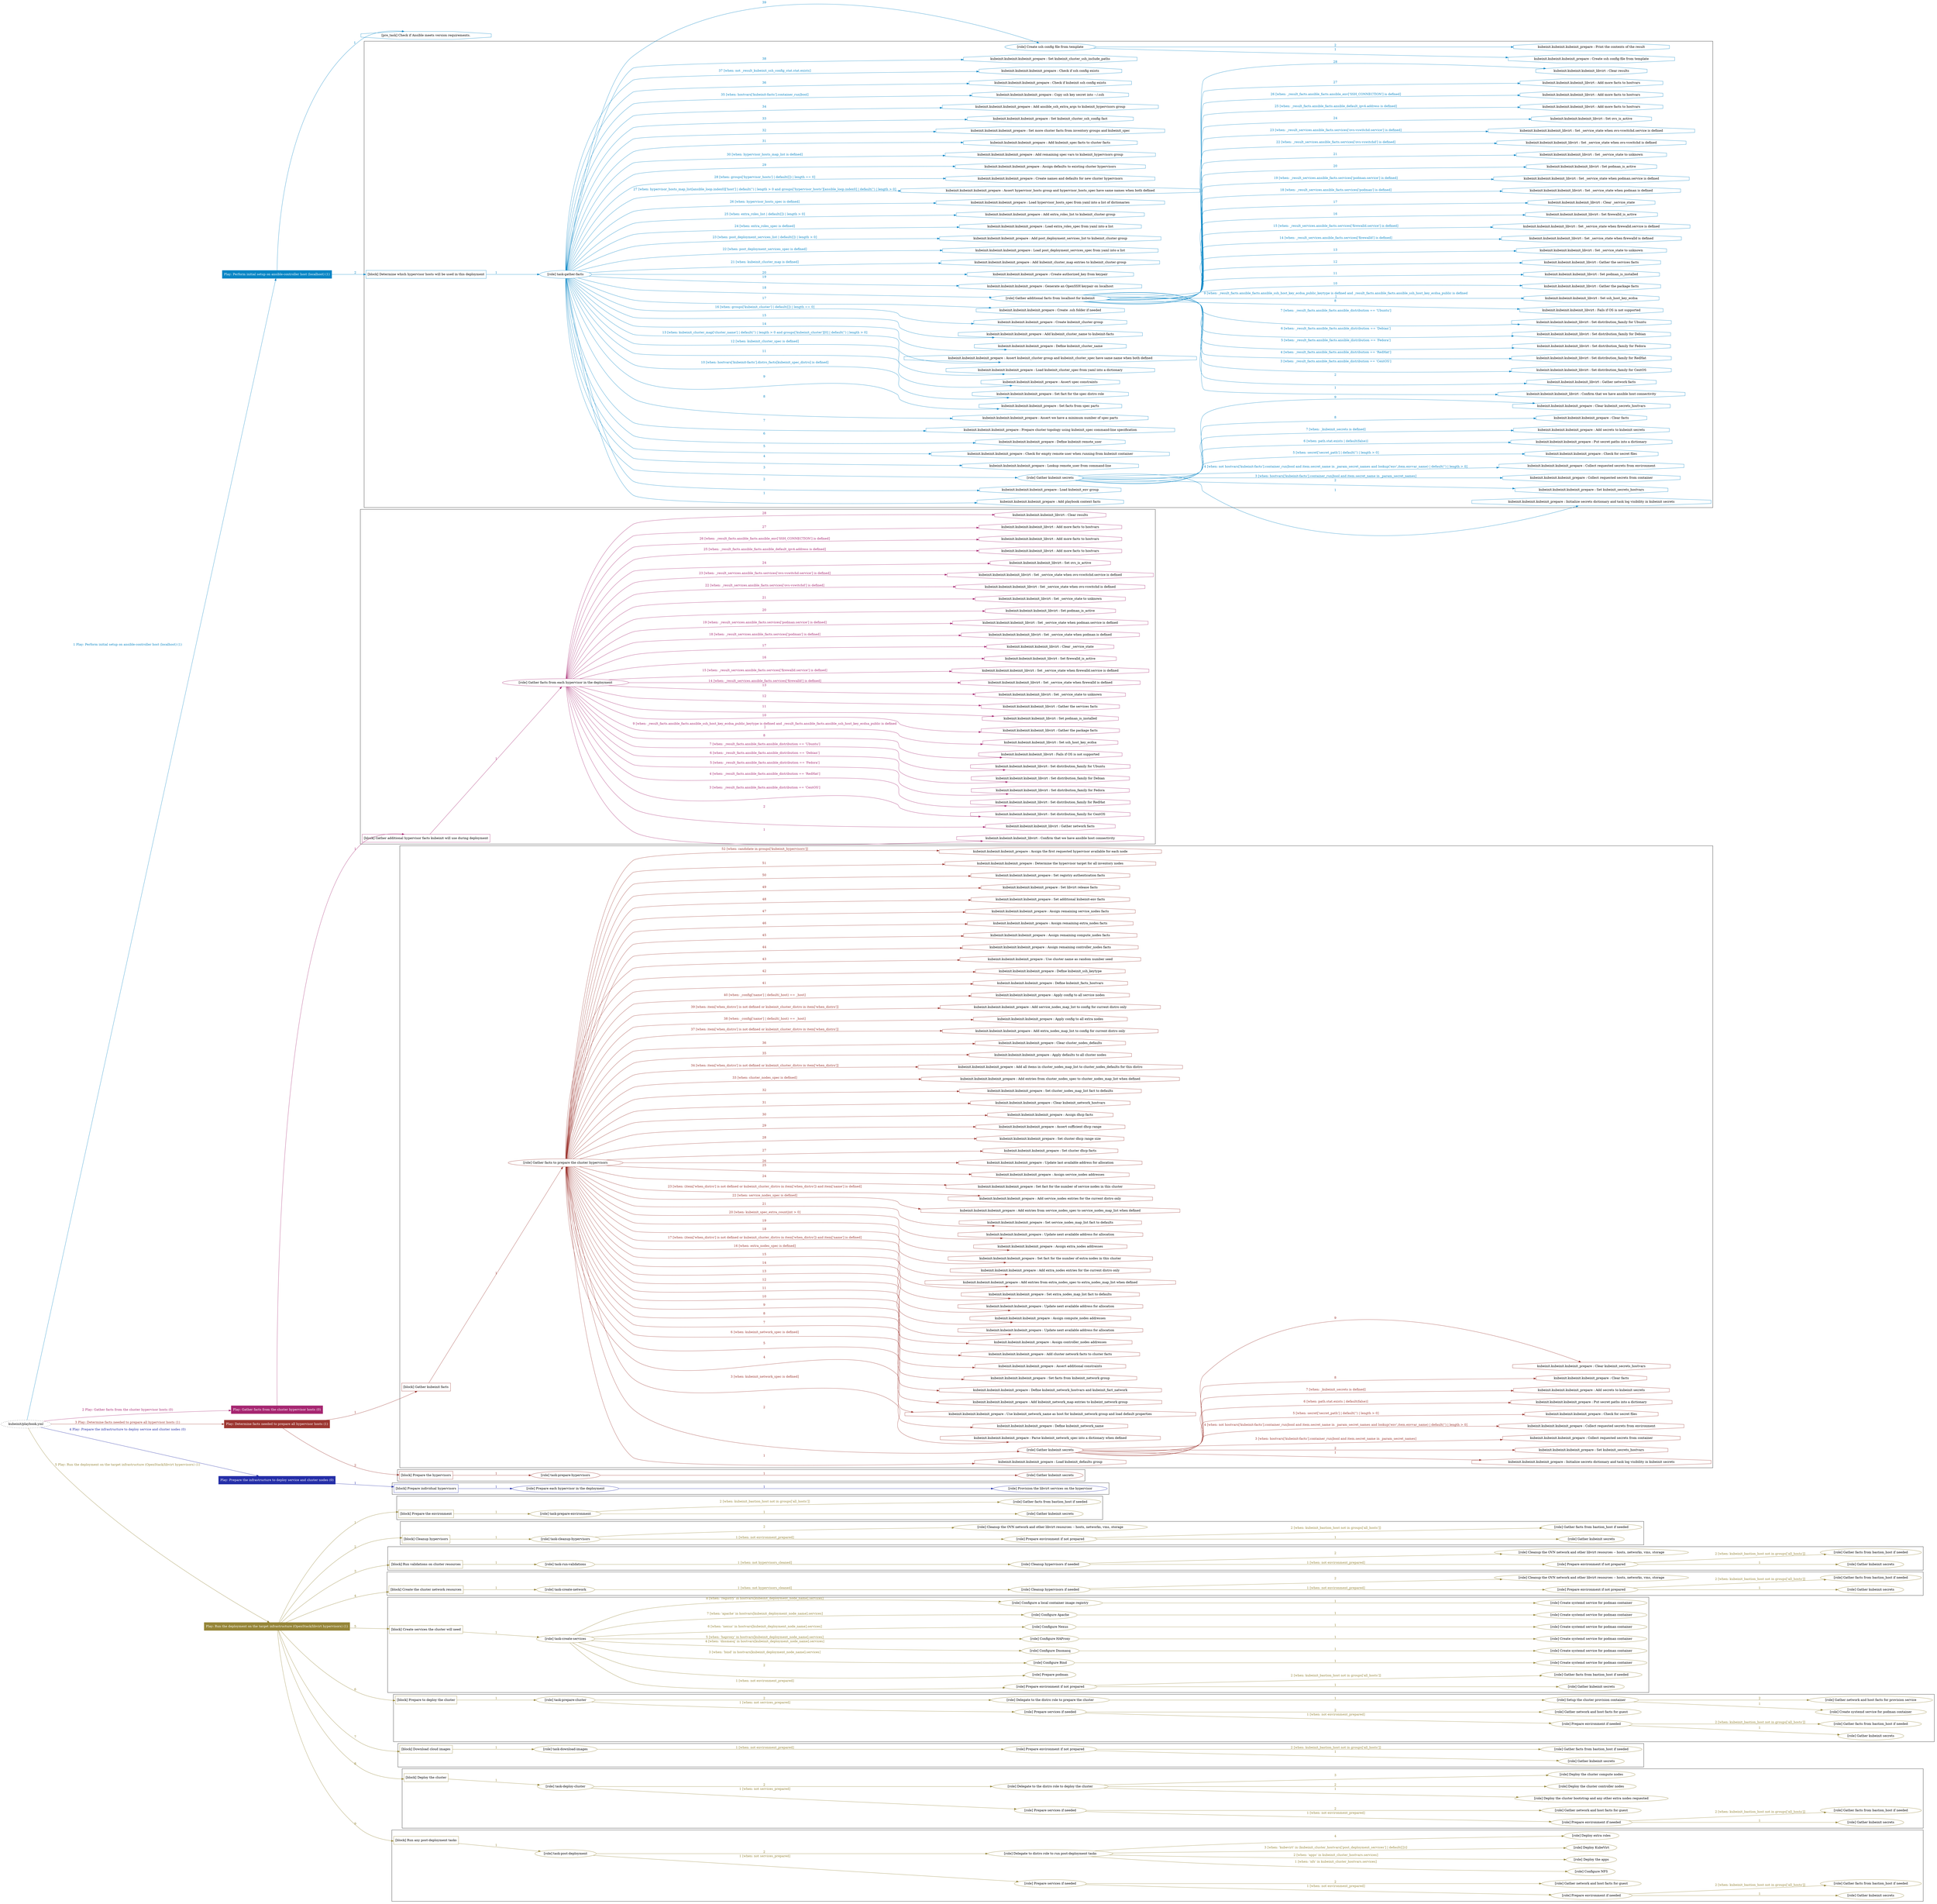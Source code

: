 digraph {
	graph [concentrate=true ordering=in rankdir=LR ratio=fill]
	edge [esep=5 sep=10]
	"kubeinit/playbook.yml" [URL="/home/runner/work/kubeinit/kubeinit/kubeinit/playbook.yml" id=playbook_53fc0e92 style=dotted]
	"kubeinit/playbook.yml" -> play_89b94e9d [label="1 Play: Perform initial setup on ansible-controller host (localhost) (1)" color="#0785c5" fontcolor="#0785c5" id=edge_play_89b94e9d labeltooltip="1 Play: Perform initial setup on ansible-controller host (localhost) (1)" tooltip="1 Play: Perform initial setup on ansible-controller host (localhost) (1)"]
	subgraph "Play: Perform initial setup on ansible-controller host (localhost) (1)" {
		play_89b94e9d [label="Play: Perform initial setup on ansible-controller host (localhost) (1)" URL="/home/runner/work/kubeinit/kubeinit/kubeinit/playbook.yml" color="#0785c5" fontcolor="#ffffff" id=play_89b94e9d shape=box style=filled tooltip=localhost]
		pre_task_f6a07e38 [label="[pre_task] Check if Ansible meets version requirements." URL="/home/runner/work/kubeinit/kubeinit/kubeinit/playbook.yml" color="#0785c5" id=pre_task_f6a07e38 shape=octagon tooltip="Check if Ansible meets version requirements."]
		play_89b94e9d -> pre_task_f6a07e38 [label="1 " color="#0785c5" fontcolor="#0785c5" id=edge_pre_task_f6a07e38 labeltooltip="1 " tooltip="1 "]
		play_89b94e9d -> block_7ac19824 [label=2 color="#0785c5" fontcolor="#0785c5" id=edge_block_7ac19824 labeltooltip=2 tooltip=2]
		subgraph cluster_block_7ac19824 {
			block_7ac19824 [label="[block] Determine which hypervisor hosts will be used in this deployment" URL="/home/runner/work/kubeinit/kubeinit/kubeinit/playbook.yml" color="#0785c5" id=block_7ac19824 labeltooltip="Determine which hypervisor hosts will be used in this deployment" shape=box tooltip="Determine which hypervisor hosts will be used in this deployment"]
			block_7ac19824 -> role_2b5f30ec [label="1 " color="#0785c5" fontcolor="#0785c5" id=edge_role_2b5f30ec labeltooltip="1 " tooltip="1 "]
			subgraph "task-gather-facts" {
				role_2b5f30ec [label="[role] task-gather-facts" URL="/home/runner/work/kubeinit/kubeinit/kubeinit/playbook.yml" color="#0785c5" id=role_2b5f30ec tooltip="task-gather-facts"]
				task_05954415 [label="kubeinit.kubeinit.kubeinit_prepare : Add playbook context facts" URL="/home/runner/.ansible/collections/ansible_collections/kubeinit/kubeinit/roles/kubeinit_prepare/tasks/build_hypervisors_group.yml" color="#0785c5" id=task_05954415 shape=octagon tooltip="kubeinit.kubeinit.kubeinit_prepare : Add playbook context facts"]
				role_2b5f30ec -> task_05954415 [label="1 " color="#0785c5" fontcolor="#0785c5" id=edge_task_05954415 labeltooltip="1 " tooltip="1 "]
				task_c4d27cfe [label="kubeinit.kubeinit.kubeinit_prepare : Load kubeinit_env group" URL="/home/runner/.ansible/collections/ansible_collections/kubeinit/kubeinit/roles/kubeinit_prepare/tasks/build_hypervisors_group.yml" color="#0785c5" id=task_c4d27cfe shape=octagon tooltip="kubeinit.kubeinit.kubeinit_prepare : Load kubeinit_env group"]
				role_2b5f30ec -> task_c4d27cfe [label="2 " color="#0785c5" fontcolor="#0785c5" id=edge_task_c4d27cfe labeltooltip="2 " tooltip="2 "]
				role_2b5f30ec -> role_77e22056 [label="3 " color="#0785c5" fontcolor="#0785c5" id=edge_role_77e22056 labeltooltip="3 " tooltip="3 "]
				subgraph "Gather kubeinit secrets" {
					role_77e22056 [label="[role] Gather kubeinit secrets" URL="/home/runner/.ansible/collections/ansible_collections/kubeinit/kubeinit/roles/kubeinit_prepare/tasks/build_hypervisors_group.yml" color="#0785c5" id=role_77e22056 tooltip="Gather kubeinit secrets"]
					task_91eeb8d6 [label="kubeinit.kubeinit.kubeinit_prepare : Initialize secrets dictionary and task log visibility in kubeinit secrets" URL="/home/runner/.ansible/collections/ansible_collections/kubeinit/kubeinit/roles/kubeinit_prepare/tasks/gather_kubeinit_secrets.yml" color="#0785c5" id=task_91eeb8d6 shape=octagon tooltip="kubeinit.kubeinit.kubeinit_prepare : Initialize secrets dictionary and task log visibility in kubeinit secrets"]
					role_77e22056 -> task_91eeb8d6 [label="1 " color="#0785c5" fontcolor="#0785c5" id=edge_task_91eeb8d6 labeltooltip="1 " tooltip="1 "]
					task_cb313a1f [label="kubeinit.kubeinit.kubeinit_prepare : Set kubeinit_secrets_hostvars" URL="/home/runner/.ansible/collections/ansible_collections/kubeinit/kubeinit/roles/kubeinit_prepare/tasks/gather_kubeinit_secrets.yml" color="#0785c5" id=task_cb313a1f shape=octagon tooltip="kubeinit.kubeinit.kubeinit_prepare : Set kubeinit_secrets_hostvars"]
					role_77e22056 -> task_cb313a1f [label="2 " color="#0785c5" fontcolor="#0785c5" id=edge_task_cb313a1f labeltooltip="2 " tooltip="2 "]
					task_bdd929cd [label="kubeinit.kubeinit.kubeinit_prepare : Collect requested secrets from container" URL="/home/runner/.ansible/collections/ansible_collections/kubeinit/kubeinit/roles/kubeinit_prepare/tasks/gather_kubeinit_secrets.yml" color="#0785c5" id=task_bdd929cd shape=octagon tooltip="kubeinit.kubeinit.kubeinit_prepare : Collect requested secrets from container"]
					role_77e22056 -> task_bdd929cd [label="3 [when: hostvars['kubeinit-facts'].container_run|bool and item.secret_name in _param_secret_names]" color="#0785c5" fontcolor="#0785c5" id=edge_task_bdd929cd labeltooltip="3 [when: hostvars['kubeinit-facts'].container_run|bool and item.secret_name in _param_secret_names]" tooltip="3 [when: hostvars['kubeinit-facts'].container_run|bool and item.secret_name in _param_secret_names]"]
					task_b44d9883 [label="kubeinit.kubeinit.kubeinit_prepare : Collect requested secrets from environment" URL="/home/runner/.ansible/collections/ansible_collections/kubeinit/kubeinit/roles/kubeinit_prepare/tasks/gather_kubeinit_secrets.yml" color="#0785c5" id=task_b44d9883 shape=octagon tooltip="kubeinit.kubeinit.kubeinit_prepare : Collect requested secrets from environment"]
					role_77e22056 -> task_b44d9883 [label="4 [when: not hostvars['kubeinit-facts'].container_run|bool and item.secret_name in _param_secret_names and lookup('env',item.envvar_name) | default('') | length > 0]" color="#0785c5" fontcolor="#0785c5" id=edge_task_b44d9883 labeltooltip="4 [when: not hostvars['kubeinit-facts'].container_run|bool and item.secret_name in _param_secret_names and lookup('env',item.envvar_name) | default('') | length > 0]" tooltip="4 [when: not hostvars['kubeinit-facts'].container_run|bool and item.secret_name in _param_secret_names and lookup('env',item.envvar_name) | default('') | length > 0]"]
					task_ffdd99a9 [label="kubeinit.kubeinit.kubeinit_prepare : Check for secret files" URL="/home/runner/.ansible/collections/ansible_collections/kubeinit/kubeinit/roles/kubeinit_prepare/tasks/gather_kubeinit_secrets.yml" color="#0785c5" id=task_ffdd99a9 shape=octagon tooltip="kubeinit.kubeinit.kubeinit_prepare : Check for secret files"]
					role_77e22056 -> task_ffdd99a9 [label="5 [when: secret['secret_path'] | default('') | length > 0]" color="#0785c5" fontcolor="#0785c5" id=edge_task_ffdd99a9 labeltooltip="5 [when: secret['secret_path'] | default('') | length > 0]" tooltip="5 [when: secret['secret_path'] | default('') | length > 0]"]
					task_51e46216 [label="kubeinit.kubeinit.kubeinit_prepare : Put secret paths into a dictionary" URL="/home/runner/.ansible/collections/ansible_collections/kubeinit/kubeinit/roles/kubeinit_prepare/tasks/gather_kubeinit_secrets.yml" color="#0785c5" id=task_51e46216 shape=octagon tooltip="kubeinit.kubeinit.kubeinit_prepare : Put secret paths into a dictionary"]
					role_77e22056 -> task_51e46216 [label="6 [when: path.stat.exists | default(false)]" color="#0785c5" fontcolor="#0785c5" id=edge_task_51e46216 labeltooltip="6 [when: path.stat.exists | default(false)]" tooltip="6 [when: path.stat.exists | default(false)]"]
					task_10500e15 [label="kubeinit.kubeinit.kubeinit_prepare : Add secrets to kubeinit secrets" URL="/home/runner/.ansible/collections/ansible_collections/kubeinit/kubeinit/roles/kubeinit_prepare/tasks/gather_kubeinit_secrets.yml" color="#0785c5" id=task_10500e15 shape=octagon tooltip="kubeinit.kubeinit.kubeinit_prepare : Add secrets to kubeinit secrets"]
					role_77e22056 -> task_10500e15 [label="7 [when: _kubeinit_secrets is defined]" color="#0785c5" fontcolor="#0785c5" id=edge_task_10500e15 labeltooltip="7 [when: _kubeinit_secrets is defined]" tooltip="7 [when: _kubeinit_secrets is defined]"]
					task_4f9c2af6 [label="kubeinit.kubeinit.kubeinit_prepare : Clear facts" URL="/home/runner/.ansible/collections/ansible_collections/kubeinit/kubeinit/roles/kubeinit_prepare/tasks/gather_kubeinit_secrets.yml" color="#0785c5" id=task_4f9c2af6 shape=octagon tooltip="kubeinit.kubeinit.kubeinit_prepare : Clear facts"]
					role_77e22056 -> task_4f9c2af6 [label="8 " color="#0785c5" fontcolor="#0785c5" id=edge_task_4f9c2af6 labeltooltip="8 " tooltip="8 "]
					task_bcc28cfb [label="kubeinit.kubeinit.kubeinit_prepare : Clear kubeinit_secrets_hostvars" URL="/home/runner/.ansible/collections/ansible_collections/kubeinit/kubeinit/roles/kubeinit_prepare/tasks/gather_kubeinit_secrets.yml" color="#0785c5" id=task_bcc28cfb shape=octagon tooltip="kubeinit.kubeinit.kubeinit_prepare : Clear kubeinit_secrets_hostvars"]
					role_77e22056 -> task_bcc28cfb [label="9 " color="#0785c5" fontcolor="#0785c5" id=edge_task_bcc28cfb labeltooltip="9 " tooltip="9 "]
				}
				task_e07c0c1e [label="kubeinit.kubeinit.kubeinit_prepare : Lookup remote_user from command-line" URL="/home/runner/.ansible/collections/ansible_collections/kubeinit/kubeinit/roles/kubeinit_prepare/tasks/build_hypervisors_group.yml" color="#0785c5" id=task_e07c0c1e shape=octagon tooltip="kubeinit.kubeinit.kubeinit_prepare : Lookup remote_user from command-line"]
				role_2b5f30ec -> task_e07c0c1e [label="4 " color="#0785c5" fontcolor="#0785c5" id=edge_task_e07c0c1e labeltooltip="4 " tooltip="4 "]
				task_c095bba2 [label="kubeinit.kubeinit.kubeinit_prepare : Check for empty remote user when running from kubeinit container" URL="/home/runner/.ansible/collections/ansible_collections/kubeinit/kubeinit/roles/kubeinit_prepare/tasks/build_hypervisors_group.yml" color="#0785c5" id=task_c095bba2 shape=octagon tooltip="kubeinit.kubeinit.kubeinit_prepare : Check for empty remote user when running from kubeinit container"]
				role_2b5f30ec -> task_c095bba2 [label="5 " color="#0785c5" fontcolor="#0785c5" id=edge_task_c095bba2 labeltooltip="5 " tooltip="5 "]
				task_50e76a02 [label="kubeinit.kubeinit.kubeinit_prepare : Define kubeinit remote_user" URL="/home/runner/.ansible/collections/ansible_collections/kubeinit/kubeinit/roles/kubeinit_prepare/tasks/build_hypervisors_group.yml" color="#0785c5" id=task_50e76a02 shape=octagon tooltip="kubeinit.kubeinit.kubeinit_prepare : Define kubeinit remote_user"]
				role_2b5f30ec -> task_50e76a02 [label="6 " color="#0785c5" fontcolor="#0785c5" id=edge_task_50e76a02 labeltooltip="6 " tooltip="6 "]
				task_b586b3d5 [label="kubeinit.kubeinit.kubeinit_prepare : Prepare cluster topology using kubeinit_spec command-line specification" URL="/home/runner/.ansible/collections/ansible_collections/kubeinit/kubeinit/roles/kubeinit_prepare/tasks/build_hypervisors_group.yml" color="#0785c5" id=task_b586b3d5 shape=octagon tooltip="kubeinit.kubeinit.kubeinit_prepare : Prepare cluster topology using kubeinit_spec command-line specification"]
				role_2b5f30ec -> task_b586b3d5 [label="7 " color="#0785c5" fontcolor="#0785c5" id=edge_task_b586b3d5 labeltooltip="7 " tooltip="7 "]
				task_9f712608 [label="kubeinit.kubeinit.kubeinit_prepare : Assert we have a minimum number of spec parts" URL="/home/runner/.ansible/collections/ansible_collections/kubeinit/kubeinit/roles/kubeinit_prepare/tasks/build_hypervisors_group.yml" color="#0785c5" id=task_9f712608 shape=octagon tooltip="kubeinit.kubeinit.kubeinit_prepare : Assert we have a minimum number of spec parts"]
				role_2b5f30ec -> task_9f712608 [label="8 " color="#0785c5" fontcolor="#0785c5" id=edge_task_9f712608 labeltooltip="8 " tooltip="8 "]
				task_82466576 [label="kubeinit.kubeinit.kubeinit_prepare : Set facts from spec parts" URL="/home/runner/.ansible/collections/ansible_collections/kubeinit/kubeinit/roles/kubeinit_prepare/tasks/build_hypervisors_group.yml" color="#0785c5" id=task_82466576 shape=octagon tooltip="kubeinit.kubeinit.kubeinit_prepare : Set facts from spec parts"]
				role_2b5f30ec -> task_82466576 [label="9 " color="#0785c5" fontcolor="#0785c5" id=edge_task_82466576 labeltooltip="9 " tooltip="9 "]
				task_b69457f4 [label="kubeinit.kubeinit.kubeinit_prepare : Set fact for the spec distro role" URL="/home/runner/.ansible/collections/ansible_collections/kubeinit/kubeinit/roles/kubeinit_prepare/tasks/build_hypervisors_group.yml" color="#0785c5" id=task_b69457f4 shape=octagon tooltip="kubeinit.kubeinit.kubeinit_prepare : Set fact for the spec distro role"]
				role_2b5f30ec -> task_b69457f4 [label="10 [when: hostvars['kubeinit-facts'].distro_facts[kubeinit_spec_distro] is defined]" color="#0785c5" fontcolor="#0785c5" id=edge_task_b69457f4 labeltooltip="10 [when: hostvars['kubeinit-facts'].distro_facts[kubeinit_spec_distro] is defined]" tooltip="10 [when: hostvars['kubeinit-facts'].distro_facts[kubeinit_spec_distro] is defined]"]
				task_6d6e2509 [label="kubeinit.kubeinit.kubeinit_prepare : Assert spec constraints" URL="/home/runner/.ansible/collections/ansible_collections/kubeinit/kubeinit/roles/kubeinit_prepare/tasks/build_hypervisors_group.yml" color="#0785c5" id=task_6d6e2509 shape=octagon tooltip="kubeinit.kubeinit.kubeinit_prepare : Assert spec constraints"]
				role_2b5f30ec -> task_6d6e2509 [label="11 " color="#0785c5" fontcolor="#0785c5" id=edge_task_6d6e2509 labeltooltip="11 " tooltip="11 "]
				task_416b8652 [label="kubeinit.kubeinit.kubeinit_prepare : Load kubeinit_cluster_spec from yaml into a dictionary" URL="/home/runner/.ansible/collections/ansible_collections/kubeinit/kubeinit/roles/kubeinit_prepare/tasks/build_hypervisors_group.yml" color="#0785c5" id=task_416b8652 shape=octagon tooltip="kubeinit.kubeinit.kubeinit_prepare : Load kubeinit_cluster_spec from yaml into a dictionary"]
				role_2b5f30ec -> task_416b8652 [label="12 [when: kubeinit_cluster_spec is defined]" color="#0785c5" fontcolor="#0785c5" id=edge_task_416b8652 labeltooltip="12 [when: kubeinit_cluster_spec is defined]" tooltip="12 [when: kubeinit_cluster_spec is defined]"]
				task_9d7807d1 [label="kubeinit.kubeinit.kubeinit_prepare : Assert kubeinit_cluster group and kubeinit_cluster_spec have same name when both defined" URL="/home/runner/.ansible/collections/ansible_collections/kubeinit/kubeinit/roles/kubeinit_prepare/tasks/build_hypervisors_group.yml" color="#0785c5" id=task_9d7807d1 shape=octagon tooltip="kubeinit.kubeinit.kubeinit_prepare : Assert kubeinit_cluster group and kubeinit_cluster_spec have same name when both defined"]
				role_2b5f30ec -> task_9d7807d1 [label="13 [when: kubeinit_cluster_map['cluster_name'] | default('') | length > 0 and groups['kubeinit_cluster'][0] | default('') | length > 0]" color="#0785c5" fontcolor="#0785c5" id=edge_task_9d7807d1 labeltooltip="13 [when: kubeinit_cluster_map['cluster_name'] | default('') | length > 0 and groups['kubeinit_cluster'][0] | default('') | length > 0]" tooltip="13 [when: kubeinit_cluster_map['cluster_name'] | default('') | length > 0 and groups['kubeinit_cluster'][0] | default('') | length > 0]"]
				task_a3286666 [label="kubeinit.kubeinit.kubeinit_prepare : Define kubeinit_cluster_name" URL="/home/runner/.ansible/collections/ansible_collections/kubeinit/kubeinit/roles/kubeinit_prepare/tasks/build_hypervisors_group.yml" color="#0785c5" id=task_a3286666 shape=octagon tooltip="kubeinit.kubeinit.kubeinit_prepare : Define kubeinit_cluster_name"]
				role_2b5f30ec -> task_a3286666 [label="14 " color="#0785c5" fontcolor="#0785c5" id=edge_task_a3286666 labeltooltip="14 " tooltip="14 "]
				task_b42b2bbe [label="kubeinit.kubeinit.kubeinit_prepare : Add kubeinit_cluster_name to kubeinit-facts" URL="/home/runner/.ansible/collections/ansible_collections/kubeinit/kubeinit/roles/kubeinit_prepare/tasks/build_hypervisors_group.yml" color="#0785c5" id=task_b42b2bbe shape=octagon tooltip="kubeinit.kubeinit.kubeinit_prepare : Add kubeinit_cluster_name to kubeinit-facts"]
				role_2b5f30ec -> task_b42b2bbe [label="15 " color="#0785c5" fontcolor="#0785c5" id=edge_task_b42b2bbe labeltooltip="15 " tooltip="15 "]
				task_b221f04c [label="kubeinit.kubeinit.kubeinit_prepare : Create kubeinit_cluster group" URL="/home/runner/.ansible/collections/ansible_collections/kubeinit/kubeinit/roles/kubeinit_prepare/tasks/build_hypervisors_group.yml" color="#0785c5" id=task_b221f04c shape=octagon tooltip="kubeinit.kubeinit.kubeinit_prepare : Create kubeinit_cluster group"]
				role_2b5f30ec -> task_b221f04c [label="16 [when: groups['kubeinit_cluster'] | default([]) | length == 0]" color="#0785c5" fontcolor="#0785c5" id=edge_task_b221f04c labeltooltip="16 [when: groups['kubeinit_cluster'] | default([]) | length == 0]" tooltip="16 [when: groups['kubeinit_cluster'] | default([]) | length == 0]"]
				task_5fccc9dd [label="kubeinit.kubeinit.kubeinit_prepare : Create .ssh folder if needed" URL="/home/runner/.ansible/collections/ansible_collections/kubeinit/kubeinit/roles/kubeinit_prepare/tasks/build_hypervisors_group.yml" color="#0785c5" id=task_5fccc9dd shape=octagon tooltip="kubeinit.kubeinit.kubeinit_prepare : Create .ssh folder if needed"]
				role_2b5f30ec -> task_5fccc9dd [label="17 " color="#0785c5" fontcolor="#0785c5" id=edge_task_5fccc9dd labeltooltip="17 " tooltip="17 "]
				role_2b5f30ec -> role_9ae07844 [label="18 " color="#0785c5" fontcolor="#0785c5" id=edge_role_9ae07844 labeltooltip="18 " tooltip="18 "]
				subgraph "Gather additional facts from localhost for kubeinit" {
					role_9ae07844 [label="[role] Gather additional facts from localhost for kubeinit" URL="/home/runner/.ansible/collections/ansible_collections/kubeinit/kubeinit/roles/kubeinit_prepare/tasks/build_hypervisors_group.yml" color="#0785c5" id=role_9ae07844 tooltip="Gather additional facts from localhost for kubeinit"]
					task_f2d237cc [label="kubeinit.kubeinit.kubeinit_libvirt : Confirm that we have ansible host connectivity" URL="/home/runner/.ansible/collections/ansible_collections/kubeinit/kubeinit/roles/kubeinit_libvirt/tasks/gather_host_facts.yml" color="#0785c5" id=task_f2d237cc shape=octagon tooltip="kubeinit.kubeinit.kubeinit_libvirt : Confirm that we have ansible host connectivity"]
					role_9ae07844 -> task_f2d237cc [label="1 " color="#0785c5" fontcolor="#0785c5" id=edge_task_f2d237cc labeltooltip="1 " tooltip="1 "]
					task_4ca2caea [label="kubeinit.kubeinit.kubeinit_libvirt : Gather network facts" URL="/home/runner/.ansible/collections/ansible_collections/kubeinit/kubeinit/roles/kubeinit_libvirt/tasks/gather_host_facts.yml" color="#0785c5" id=task_4ca2caea shape=octagon tooltip="kubeinit.kubeinit.kubeinit_libvirt : Gather network facts"]
					role_9ae07844 -> task_4ca2caea [label="2 " color="#0785c5" fontcolor="#0785c5" id=edge_task_4ca2caea labeltooltip="2 " tooltip="2 "]
					task_70a1dfff [label="kubeinit.kubeinit.kubeinit_libvirt : Set distribution_family for CentOS" URL="/home/runner/.ansible/collections/ansible_collections/kubeinit/kubeinit/roles/kubeinit_libvirt/tasks/gather_host_facts.yml" color="#0785c5" id=task_70a1dfff shape=octagon tooltip="kubeinit.kubeinit.kubeinit_libvirt : Set distribution_family for CentOS"]
					role_9ae07844 -> task_70a1dfff [label="3 [when: _result_facts.ansible_facts.ansible_distribution == 'CentOS']" color="#0785c5" fontcolor="#0785c5" id=edge_task_70a1dfff labeltooltip="3 [when: _result_facts.ansible_facts.ansible_distribution == 'CentOS']" tooltip="3 [when: _result_facts.ansible_facts.ansible_distribution == 'CentOS']"]
					task_b68422b3 [label="kubeinit.kubeinit.kubeinit_libvirt : Set distribution_family for RedHat" URL="/home/runner/.ansible/collections/ansible_collections/kubeinit/kubeinit/roles/kubeinit_libvirt/tasks/gather_host_facts.yml" color="#0785c5" id=task_b68422b3 shape=octagon tooltip="kubeinit.kubeinit.kubeinit_libvirt : Set distribution_family for RedHat"]
					role_9ae07844 -> task_b68422b3 [label="4 [when: _result_facts.ansible_facts.ansible_distribution == 'RedHat']" color="#0785c5" fontcolor="#0785c5" id=edge_task_b68422b3 labeltooltip="4 [when: _result_facts.ansible_facts.ansible_distribution == 'RedHat']" tooltip="4 [when: _result_facts.ansible_facts.ansible_distribution == 'RedHat']"]
					task_f29a5098 [label="kubeinit.kubeinit.kubeinit_libvirt : Set distribution_family for Fedora" URL="/home/runner/.ansible/collections/ansible_collections/kubeinit/kubeinit/roles/kubeinit_libvirt/tasks/gather_host_facts.yml" color="#0785c5" id=task_f29a5098 shape=octagon tooltip="kubeinit.kubeinit.kubeinit_libvirt : Set distribution_family for Fedora"]
					role_9ae07844 -> task_f29a5098 [label="5 [when: _result_facts.ansible_facts.ansible_distribution == 'Fedora']" color="#0785c5" fontcolor="#0785c5" id=edge_task_f29a5098 labeltooltip="5 [when: _result_facts.ansible_facts.ansible_distribution == 'Fedora']" tooltip="5 [when: _result_facts.ansible_facts.ansible_distribution == 'Fedora']"]
					task_f8c53995 [label="kubeinit.kubeinit.kubeinit_libvirt : Set distribution_family for Debian" URL="/home/runner/.ansible/collections/ansible_collections/kubeinit/kubeinit/roles/kubeinit_libvirt/tasks/gather_host_facts.yml" color="#0785c5" id=task_f8c53995 shape=octagon tooltip="kubeinit.kubeinit.kubeinit_libvirt : Set distribution_family for Debian"]
					role_9ae07844 -> task_f8c53995 [label="6 [when: _result_facts.ansible_facts.ansible_distribution == 'Debian']" color="#0785c5" fontcolor="#0785c5" id=edge_task_f8c53995 labeltooltip="6 [when: _result_facts.ansible_facts.ansible_distribution == 'Debian']" tooltip="6 [when: _result_facts.ansible_facts.ansible_distribution == 'Debian']"]
					task_676a0bd6 [label="kubeinit.kubeinit.kubeinit_libvirt : Set distribution_family for Ubuntu" URL="/home/runner/.ansible/collections/ansible_collections/kubeinit/kubeinit/roles/kubeinit_libvirt/tasks/gather_host_facts.yml" color="#0785c5" id=task_676a0bd6 shape=octagon tooltip="kubeinit.kubeinit.kubeinit_libvirt : Set distribution_family for Ubuntu"]
					role_9ae07844 -> task_676a0bd6 [label="7 [when: _result_facts.ansible_facts.ansible_distribution == 'Ubuntu']" color="#0785c5" fontcolor="#0785c5" id=edge_task_676a0bd6 labeltooltip="7 [when: _result_facts.ansible_facts.ansible_distribution == 'Ubuntu']" tooltip="7 [when: _result_facts.ansible_facts.ansible_distribution == 'Ubuntu']"]
					task_bd97ce01 [label="kubeinit.kubeinit.kubeinit_libvirt : Fails if OS is not supported" URL="/home/runner/.ansible/collections/ansible_collections/kubeinit/kubeinit/roles/kubeinit_libvirt/tasks/gather_host_facts.yml" color="#0785c5" id=task_bd97ce01 shape=octagon tooltip="kubeinit.kubeinit.kubeinit_libvirt : Fails if OS is not supported"]
					role_9ae07844 -> task_bd97ce01 [label="8 " color="#0785c5" fontcolor="#0785c5" id=edge_task_bd97ce01 labeltooltip="8 " tooltip="8 "]
					task_1390c474 [label="kubeinit.kubeinit.kubeinit_libvirt : Set ssh_host_key_ecdsa" URL="/home/runner/.ansible/collections/ansible_collections/kubeinit/kubeinit/roles/kubeinit_libvirt/tasks/gather_host_facts.yml" color="#0785c5" id=task_1390c474 shape=octagon tooltip="kubeinit.kubeinit.kubeinit_libvirt : Set ssh_host_key_ecdsa"]
					role_9ae07844 -> task_1390c474 [label="9 [when: _result_facts.ansible_facts.ansible_ssh_host_key_ecdsa_public_keytype is defined and _result_facts.ansible_facts.ansible_ssh_host_key_ecdsa_public is defined
]" color="#0785c5" fontcolor="#0785c5" id=edge_task_1390c474 labeltooltip="9 [when: _result_facts.ansible_facts.ansible_ssh_host_key_ecdsa_public_keytype is defined and _result_facts.ansible_facts.ansible_ssh_host_key_ecdsa_public is defined
]" tooltip="9 [when: _result_facts.ansible_facts.ansible_ssh_host_key_ecdsa_public_keytype is defined and _result_facts.ansible_facts.ansible_ssh_host_key_ecdsa_public is defined
]"]
					task_bcec2fb3 [label="kubeinit.kubeinit.kubeinit_libvirt : Gather the package facts" URL="/home/runner/.ansible/collections/ansible_collections/kubeinit/kubeinit/roles/kubeinit_libvirt/tasks/gather_host_facts.yml" color="#0785c5" id=task_bcec2fb3 shape=octagon tooltip="kubeinit.kubeinit.kubeinit_libvirt : Gather the package facts"]
					role_9ae07844 -> task_bcec2fb3 [label="10 " color="#0785c5" fontcolor="#0785c5" id=edge_task_bcec2fb3 labeltooltip="10 " tooltip="10 "]
					task_5c423f87 [label="kubeinit.kubeinit.kubeinit_libvirt : Set podman_is_installed" URL="/home/runner/.ansible/collections/ansible_collections/kubeinit/kubeinit/roles/kubeinit_libvirt/tasks/gather_host_facts.yml" color="#0785c5" id=task_5c423f87 shape=octagon tooltip="kubeinit.kubeinit.kubeinit_libvirt : Set podman_is_installed"]
					role_9ae07844 -> task_5c423f87 [label="11 " color="#0785c5" fontcolor="#0785c5" id=edge_task_5c423f87 labeltooltip="11 " tooltip="11 "]
					task_bfe3a710 [label="kubeinit.kubeinit.kubeinit_libvirt : Gather the services facts" URL="/home/runner/.ansible/collections/ansible_collections/kubeinit/kubeinit/roles/kubeinit_libvirt/tasks/gather_host_facts.yml" color="#0785c5" id=task_bfe3a710 shape=octagon tooltip="kubeinit.kubeinit.kubeinit_libvirt : Gather the services facts"]
					role_9ae07844 -> task_bfe3a710 [label="12 " color="#0785c5" fontcolor="#0785c5" id=edge_task_bfe3a710 labeltooltip="12 " tooltip="12 "]
					task_e095cdc8 [label="kubeinit.kubeinit.kubeinit_libvirt : Set _service_state to unknown" URL="/home/runner/.ansible/collections/ansible_collections/kubeinit/kubeinit/roles/kubeinit_libvirt/tasks/gather_host_facts.yml" color="#0785c5" id=task_e095cdc8 shape=octagon tooltip="kubeinit.kubeinit.kubeinit_libvirt : Set _service_state to unknown"]
					role_9ae07844 -> task_e095cdc8 [label="13 " color="#0785c5" fontcolor="#0785c5" id=edge_task_e095cdc8 labeltooltip="13 " tooltip="13 "]
					task_3db3b90d [label="kubeinit.kubeinit.kubeinit_libvirt : Set _service_state when firewalld is defined" URL="/home/runner/.ansible/collections/ansible_collections/kubeinit/kubeinit/roles/kubeinit_libvirt/tasks/gather_host_facts.yml" color="#0785c5" id=task_3db3b90d shape=octagon tooltip="kubeinit.kubeinit.kubeinit_libvirt : Set _service_state when firewalld is defined"]
					role_9ae07844 -> task_3db3b90d [label="14 [when: _result_services.ansible_facts.services['firewalld'] is defined]" color="#0785c5" fontcolor="#0785c5" id=edge_task_3db3b90d labeltooltip="14 [when: _result_services.ansible_facts.services['firewalld'] is defined]" tooltip="14 [when: _result_services.ansible_facts.services['firewalld'] is defined]"]
					task_81c35e8a [label="kubeinit.kubeinit.kubeinit_libvirt : Set _service_state when firewalld.service is defined" URL="/home/runner/.ansible/collections/ansible_collections/kubeinit/kubeinit/roles/kubeinit_libvirt/tasks/gather_host_facts.yml" color="#0785c5" id=task_81c35e8a shape=octagon tooltip="kubeinit.kubeinit.kubeinit_libvirt : Set _service_state when firewalld.service is defined"]
					role_9ae07844 -> task_81c35e8a [label="15 [when: _result_services.ansible_facts.services['firewalld.service'] is defined]" color="#0785c5" fontcolor="#0785c5" id=edge_task_81c35e8a labeltooltip="15 [when: _result_services.ansible_facts.services['firewalld.service'] is defined]" tooltip="15 [when: _result_services.ansible_facts.services['firewalld.service'] is defined]"]
					task_5d9fc275 [label="kubeinit.kubeinit.kubeinit_libvirt : Set firewalld_is_active" URL="/home/runner/.ansible/collections/ansible_collections/kubeinit/kubeinit/roles/kubeinit_libvirt/tasks/gather_host_facts.yml" color="#0785c5" id=task_5d9fc275 shape=octagon tooltip="kubeinit.kubeinit.kubeinit_libvirt : Set firewalld_is_active"]
					role_9ae07844 -> task_5d9fc275 [label="16 " color="#0785c5" fontcolor="#0785c5" id=edge_task_5d9fc275 labeltooltip="16 " tooltip="16 "]
					task_9b209748 [label="kubeinit.kubeinit.kubeinit_libvirt : Clear _service_state" URL="/home/runner/.ansible/collections/ansible_collections/kubeinit/kubeinit/roles/kubeinit_libvirt/tasks/gather_host_facts.yml" color="#0785c5" id=task_9b209748 shape=octagon tooltip="kubeinit.kubeinit.kubeinit_libvirt : Clear _service_state"]
					role_9ae07844 -> task_9b209748 [label="17 " color="#0785c5" fontcolor="#0785c5" id=edge_task_9b209748 labeltooltip="17 " tooltip="17 "]
					task_b2a19a8d [label="kubeinit.kubeinit.kubeinit_libvirt : Set _service_state when podman is defined" URL="/home/runner/.ansible/collections/ansible_collections/kubeinit/kubeinit/roles/kubeinit_libvirt/tasks/gather_host_facts.yml" color="#0785c5" id=task_b2a19a8d shape=octagon tooltip="kubeinit.kubeinit.kubeinit_libvirt : Set _service_state when podman is defined"]
					role_9ae07844 -> task_b2a19a8d [label="18 [when: _result_services.ansible_facts.services['podman'] is defined]" color="#0785c5" fontcolor="#0785c5" id=edge_task_b2a19a8d labeltooltip="18 [when: _result_services.ansible_facts.services['podman'] is defined]" tooltip="18 [when: _result_services.ansible_facts.services['podman'] is defined]"]
					task_33c6d5ff [label="kubeinit.kubeinit.kubeinit_libvirt : Set _service_state when podman.service is defined" URL="/home/runner/.ansible/collections/ansible_collections/kubeinit/kubeinit/roles/kubeinit_libvirt/tasks/gather_host_facts.yml" color="#0785c5" id=task_33c6d5ff shape=octagon tooltip="kubeinit.kubeinit.kubeinit_libvirt : Set _service_state when podman.service is defined"]
					role_9ae07844 -> task_33c6d5ff [label="19 [when: _result_services.ansible_facts.services['podman.service'] is defined]" color="#0785c5" fontcolor="#0785c5" id=edge_task_33c6d5ff labeltooltip="19 [when: _result_services.ansible_facts.services['podman.service'] is defined]" tooltip="19 [when: _result_services.ansible_facts.services['podman.service'] is defined]"]
					task_c1790fcf [label="kubeinit.kubeinit.kubeinit_libvirt : Set podman_is_active" URL="/home/runner/.ansible/collections/ansible_collections/kubeinit/kubeinit/roles/kubeinit_libvirt/tasks/gather_host_facts.yml" color="#0785c5" id=task_c1790fcf shape=octagon tooltip="kubeinit.kubeinit.kubeinit_libvirt : Set podman_is_active"]
					role_9ae07844 -> task_c1790fcf [label="20 " color="#0785c5" fontcolor="#0785c5" id=edge_task_c1790fcf labeltooltip="20 " tooltip="20 "]
					task_3121b46e [label="kubeinit.kubeinit.kubeinit_libvirt : Set _service_state to unknown" URL="/home/runner/.ansible/collections/ansible_collections/kubeinit/kubeinit/roles/kubeinit_libvirt/tasks/gather_host_facts.yml" color="#0785c5" id=task_3121b46e shape=octagon tooltip="kubeinit.kubeinit.kubeinit_libvirt : Set _service_state to unknown"]
					role_9ae07844 -> task_3121b46e [label="21 " color="#0785c5" fontcolor="#0785c5" id=edge_task_3121b46e labeltooltip="21 " tooltip="21 "]
					task_0473dc7c [label="kubeinit.kubeinit.kubeinit_libvirt : Set _service_state when ovs-vswitchd is defined" URL="/home/runner/.ansible/collections/ansible_collections/kubeinit/kubeinit/roles/kubeinit_libvirt/tasks/gather_host_facts.yml" color="#0785c5" id=task_0473dc7c shape=octagon tooltip="kubeinit.kubeinit.kubeinit_libvirt : Set _service_state when ovs-vswitchd is defined"]
					role_9ae07844 -> task_0473dc7c [label="22 [when: _result_services.ansible_facts.services['ovs-vswitchd'] is defined]" color="#0785c5" fontcolor="#0785c5" id=edge_task_0473dc7c labeltooltip="22 [when: _result_services.ansible_facts.services['ovs-vswitchd'] is defined]" tooltip="22 [when: _result_services.ansible_facts.services['ovs-vswitchd'] is defined]"]
					task_1bec83ec [label="kubeinit.kubeinit.kubeinit_libvirt : Set _service_state when ovs-vswitchd.service is defined" URL="/home/runner/.ansible/collections/ansible_collections/kubeinit/kubeinit/roles/kubeinit_libvirt/tasks/gather_host_facts.yml" color="#0785c5" id=task_1bec83ec shape=octagon tooltip="kubeinit.kubeinit.kubeinit_libvirt : Set _service_state when ovs-vswitchd.service is defined"]
					role_9ae07844 -> task_1bec83ec [label="23 [when: _result_services.ansible_facts.services['ovs-vswitchd.service'] is defined]" color="#0785c5" fontcolor="#0785c5" id=edge_task_1bec83ec labeltooltip="23 [when: _result_services.ansible_facts.services['ovs-vswitchd.service'] is defined]" tooltip="23 [when: _result_services.ansible_facts.services['ovs-vswitchd.service'] is defined]"]
					task_6f405d5d [label="kubeinit.kubeinit.kubeinit_libvirt : Set ovs_is_active" URL="/home/runner/.ansible/collections/ansible_collections/kubeinit/kubeinit/roles/kubeinit_libvirt/tasks/gather_host_facts.yml" color="#0785c5" id=task_6f405d5d shape=octagon tooltip="kubeinit.kubeinit.kubeinit_libvirt : Set ovs_is_active"]
					role_9ae07844 -> task_6f405d5d [label="24 " color="#0785c5" fontcolor="#0785c5" id=edge_task_6f405d5d labeltooltip="24 " tooltip="24 "]
					task_2007c745 [label="kubeinit.kubeinit.kubeinit_libvirt : Add more facts to hostvars" URL="/home/runner/.ansible/collections/ansible_collections/kubeinit/kubeinit/roles/kubeinit_libvirt/tasks/gather_host_facts.yml" color="#0785c5" id=task_2007c745 shape=octagon tooltip="kubeinit.kubeinit.kubeinit_libvirt : Add more facts to hostvars"]
					role_9ae07844 -> task_2007c745 [label="25 [when: _result_facts.ansible_facts.ansible_default_ipv4.address is defined]" color="#0785c5" fontcolor="#0785c5" id=edge_task_2007c745 labeltooltip="25 [when: _result_facts.ansible_facts.ansible_default_ipv4.address is defined]" tooltip="25 [when: _result_facts.ansible_facts.ansible_default_ipv4.address is defined]"]
					task_3535b110 [label="kubeinit.kubeinit.kubeinit_libvirt : Add more facts to hostvars" URL="/home/runner/.ansible/collections/ansible_collections/kubeinit/kubeinit/roles/kubeinit_libvirt/tasks/gather_host_facts.yml" color="#0785c5" id=task_3535b110 shape=octagon tooltip="kubeinit.kubeinit.kubeinit_libvirt : Add more facts to hostvars"]
					role_9ae07844 -> task_3535b110 [label="26 [when: _result_facts.ansible_facts.ansible_env['SSH_CONNECTION'] is defined]" color="#0785c5" fontcolor="#0785c5" id=edge_task_3535b110 labeltooltip="26 [when: _result_facts.ansible_facts.ansible_env['SSH_CONNECTION'] is defined]" tooltip="26 [when: _result_facts.ansible_facts.ansible_env['SSH_CONNECTION'] is defined]"]
					task_cb351ea3 [label="kubeinit.kubeinit.kubeinit_libvirt : Add more facts to hostvars" URL="/home/runner/.ansible/collections/ansible_collections/kubeinit/kubeinit/roles/kubeinit_libvirt/tasks/gather_host_facts.yml" color="#0785c5" id=task_cb351ea3 shape=octagon tooltip="kubeinit.kubeinit.kubeinit_libvirt : Add more facts to hostvars"]
					role_9ae07844 -> task_cb351ea3 [label="27 " color="#0785c5" fontcolor="#0785c5" id=edge_task_cb351ea3 labeltooltip="27 " tooltip="27 "]
					task_b54a2a11 [label="kubeinit.kubeinit.kubeinit_libvirt : Clear results" URL="/home/runner/.ansible/collections/ansible_collections/kubeinit/kubeinit/roles/kubeinit_libvirt/tasks/gather_host_facts.yml" color="#0785c5" id=task_b54a2a11 shape=octagon tooltip="kubeinit.kubeinit.kubeinit_libvirt : Clear results"]
					role_9ae07844 -> task_b54a2a11 [label="28 " color="#0785c5" fontcolor="#0785c5" id=edge_task_b54a2a11 labeltooltip="28 " tooltip="28 "]
				}
				task_5c5aab22 [label="kubeinit.kubeinit.kubeinit_prepare : Generate an OpenSSH keypair on localhost" URL="/home/runner/.ansible/collections/ansible_collections/kubeinit/kubeinit/roles/kubeinit_prepare/tasks/build_hypervisors_group.yml" color="#0785c5" id=task_5c5aab22 shape=octagon tooltip="kubeinit.kubeinit.kubeinit_prepare : Generate an OpenSSH keypair on localhost"]
				role_2b5f30ec -> task_5c5aab22 [label="19 " color="#0785c5" fontcolor="#0785c5" id=edge_task_5c5aab22 labeltooltip="19 " tooltip="19 "]
				task_df2cf34f [label="kubeinit.kubeinit.kubeinit_prepare : Create authorized_key from keypair" URL="/home/runner/.ansible/collections/ansible_collections/kubeinit/kubeinit/roles/kubeinit_prepare/tasks/build_hypervisors_group.yml" color="#0785c5" id=task_df2cf34f shape=octagon tooltip="kubeinit.kubeinit.kubeinit_prepare : Create authorized_key from keypair"]
				role_2b5f30ec -> task_df2cf34f [label="20 " color="#0785c5" fontcolor="#0785c5" id=edge_task_df2cf34f labeltooltip="20 " tooltip="20 "]
				task_e0ddc974 [label="kubeinit.kubeinit.kubeinit_prepare : Add kubeinit_cluster_map entries to kubeinit_cluster group" URL="/home/runner/.ansible/collections/ansible_collections/kubeinit/kubeinit/roles/kubeinit_prepare/tasks/build_hypervisors_group.yml" color="#0785c5" id=task_e0ddc974 shape=octagon tooltip="kubeinit.kubeinit.kubeinit_prepare : Add kubeinit_cluster_map entries to kubeinit_cluster group"]
				role_2b5f30ec -> task_e0ddc974 [label="21 [when: kubeinit_cluster_map is defined]" color="#0785c5" fontcolor="#0785c5" id=edge_task_e0ddc974 labeltooltip="21 [when: kubeinit_cluster_map is defined]" tooltip="21 [when: kubeinit_cluster_map is defined]"]
				task_e3ddf7e0 [label="kubeinit.kubeinit.kubeinit_prepare : Load post_deployment_services_spec from yaml into a list" URL="/home/runner/.ansible/collections/ansible_collections/kubeinit/kubeinit/roles/kubeinit_prepare/tasks/build_hypervisors_group.yml" color="#0785c5" id=task_e3ddf7e0 shape=octagon tooltip="kubeinit.kubeinit.kubeinit_prepare : Load post_deployment_services_spec from yaml into a list"]
				role_2b5f30ec -> task_e3ddf7e0 [label="22 [when: post_deployment_services_spec is defined]" color="#0785c5" fontcolor="#0785c5" id=edge_task_e3ddf7e0 labeltooltip="22 [when: post_deployment_services_spec is defined]" tooltip="22 [when: post_deployment_services_spec is defined]"]
				task_fd96fea7 [label="kubeinit.kubeinit.kubeinit_prepare : Add post_deployment_services_list to kubeinit_cluster group" URL="/home/runner/.ansible/collections/ansible_collections/kubeinit/kubeinit/roles/kubeinit_prepare/tasks/build_hypervisors_group.yml" color="#0785c5" id=task_fd96fea7 shape=octagon tooltip="kubeinit.kubeinit.kubeinit_prepare : Add post_deployment_services_list to kubeinit_cluster group"]
				role_2b5f30ec -> task_fd96fea7 [label="23 [when: post_deployment_services_list | default([]) | length > 0]" color="#0785c5" fontcolor="#0785c5" id=edge_task_fd96fea7 labeltooltip="23 [when: post_deployment_services_list | default([]) | length > 0]" tooltip="23 [when: post_deployment_services_list | default([]) | length > 0]"]
				task_81face5a [label="kubeinit.kubeinit.kubeinit_prepare : Load extra_roles_spec from yaml into a list" URL="/home/runner/.ansible/collections/ansible_collections/kubeinit/kubeinit/roles/kubeinit_prepare/tasks/build_hypervisors_group.yml" color="#0785c5" id=task_81face5a shape=octagon tooltip="kubeinit.kubeinit.kubeinit_prepare : Load extra_roles_spec from yaml into a list"]
				role_2b5f30ec -> task_81face5a [label="24 [when: extra_roles_spec is defined]" color="#0785c5" fontcolor="#0785c5" id=edge_task_81face5a labeltooltip="24 [when: extra_roles_spec is defined]" tooltip="24 [when: extra_roles_spec is defined]"]
				task_282f40a3 [label="kubeinit.kubeinit.kubeinit_prepare : Add extra_roles_list to kubeinit_cluster group" URL="/home/runner/.ansible/collections/ansible_collections/kubeinit/kubeinit/roles/kubeinit_prepare/tasks/build_hypervisors_group.yml" color="#0785c5" id=task_282f40a3 shape=octagon tooltip="kubeinit.kubeinit.kubeinit_prepare : Add extra_roles_list to kubeinit_cluster group"]
				role_2b5f30ec -> task_282f40a3 [label="25 [when: extra_roles_list | default([]) | length > 0]" color="#0785c5" fontcolor="#0785c5" id=edge_task_282f40a3 labeltooltip="25 [when: extra_roles_list | default([]) | length > 0]" tooltip="25 [when: extra_roles_list | default([]) | length > 0]"]
				task_d9ba97fd [label="kubeinit.kubeinit.kubeinit_prepare : Load hypervisor_hosts_spec from yaml into a list of dictionaries" URL="/home/runner/.ansible/collections/ansible_collections/kubeinit/kubeinit/roles/kubeinit_prepare/tasks/build_hypervisors_group.yml" color="#0785c5" id=task_d9ba97fd shape=octagon tooltip="kubeinit.kubeinit.kubeinit_prepare : Load hypervisor_hosts_spec from yaml into a list of dictionaries"]
				role_2b5f30ec -> task_d9ba97fd [label="26 [when: hypervisor_hosts_spec is defined]" color="#0785c5" fontcolor="#0785c5" id=edge_task_d9ba97fd labeltooltip="26 [when: hypervisor_hosts_spec is defined]" tooltip="26 [when: hypervisor_hosts_spec is defined]"]
				task_ed02140d [label="kubeinit.kubeinit.kubeinit_prepare : Assert hypervisor_hosts group and hypervisor_hosts_spec have same names when both defined" URL="/home/runner/.ansible/collections/ansible_collections/kubeinit/kubeinit/roles/kubeinit_prepare/tasks/build_hypervisors_group.yml" color="#0785c5" id=task_ed02140d shape=octagon tooltip="kubeinit.kubeinit.kubeinit_prepare : Assert hypervisor_hosts group and hypervisor_hosts_spec have same names when both defined"]
				role_2b5f30ec -> task_ed02140d [label="27 [when: hypervisor_hosts_map_list[ansible_loop.index0]['host'] | default('') | length > 0 and groups['hypervisor_hosts'][ansible_loop.index0] | default('') | length > 0]" color="#0785c5" fontcolor="#0785c5" id=edge_task_ed02140d labeltooltip="27 [when: hypervisor_hosts_map_list[ansible_loop.index0]['host'] | default('') | length > 0 and groups['hypervisor_hosts'][ansible_loop.index0] | default('') | length > 0]" tooltip="27 [when: hypervisor_hosts_map_list[ansible_loop.index0]['host'] | default('') | length > 0 and groups['hypervisor_hosts'][ansible_loop.index0] | default('') | length > 0]"]
				task_cbaf807b [label="kubeinit.kubeinit.kubeinit_prepare : Create names and defaults for new cluster hypervisors" URL="/home/runner/.ansible/collections/ansible_collections/kubeinit/kubeinit/roles/kubeinit_prepare/tasks/build_hypervisors_group.yml" color="#0785c5" id=task_cbaf807b shape=octagon tooltip="kubeinit.kubeinit.kubeinit_prepare : Create names and defaults for new cluster hypervisors"]
				role_2b5f30ec -> task_cbaf807b [label="28 [when: groups['hypervisor_hosts'] | default([]) | length == 0]" color="#0785c5" fontcolor="#0785c5" id=edge_task_cbaf807b labeltooltip="28 [when: groups['hypervisor_hosts'] | default([]) | length == 0]" tooltip="28 [when: groups['hypervisor_hosts'] | default([]) | length == 0]"]
				task_b925b87a [label="kubeinit.kubeinit.kubeinit_prepare : Assign defaults to existing cluster hypervisors" URL="/home/runner/.ansible/collections/ansible_collections/kubeinit/kubeinit/roles/kubeinit_prepare/tasks/build_hypervisors_group.yml" color="#0785c5" id=task_b925b87a shape=octagon tooltip="kubeinit.kubeinit.kubeinit_prepare : Assign defaults to existing cluster hypervisors"]
				role_2b5f30ec -> task_b925b87a [label="29 " color="#0785c5" fontcolor="#0785c5" id=edge_task_b925b87a labeltooltip="29 " tooltip="29 "]
				task_c7e0484d [label="kubeinit.kubeinit.kubeinit_prepare : Add remaining spec vars to kubeinit_hypervisors group" URL="/home/runner/.ansible/collections/ansible_collections/kubeinit/kubeinit/roles/kubeinit_prepare/tasks/build_hypervisors_group.yml" color="#0785c5" id=task_c7e0484d shape=octagon tooltip="kubeinit.kubeinit.kubeinit_prepare : Add remaining spec vars to kubeinit_hypervisors group"]
				role_2b5f30ec -> task_c7e0484d [label="30 [when: hypervisor_hosts_map_list is defined]" color="#0785c5" fontcolor="#0785c5" id=edge_task_c7e0484d labeltooltip="30 [when: hypervisor_hosts_map_list is defined]" tooltip="30 [when: hypervisor_hosts_map_list is defined]"]
				task_c78e24fc [label="kubeinit.kubeinit.kubeinit_prepare : Add kubeinit_spec facts to cluster facts" URL="/home/runner/.ansible/collections/ansible_collections/kubeinit/kubeinit/roles/kubeinit_prepare/tasks/build_hypervisors_group.yml" color="#0785c5" id=task_c78e24fc shape=octagon tooltip="kubeinit.kubeinit.kubeinit_prepare : Add kubeinit_spec facts to cluster facts"]
				role_2b5f30ec -> task_c78e24fc [label="31 " color="#0785c5" fontcolor="#0785c5" id=edge_task_c78e24fc labeltooltip="31 " tooltip="31 "]
				task_bf939150 [label="kubeinit.kubeinit.kubeinit_prepare : Set more cluster facts from inventory groups and kubeinit_spec" URL="/home/runner/.ansible/collections/ansible_collections/kubeinit/kubeinit/roles/kubeinit_prepare/tasks/build_hypervisors_group.yml" color="#0785c5" id=task_bf939150 shape=octagon tooltip="kubeinit.kubeinit.kubeinit_prepare : Set more cluster facts from inventory groups and kubeinit_spec"]
				role_2b5f30ec -> task_bf939150 [label="32 " color="#0785c5" fontcolor="#0785c5" id=edge_task_bf939150 labeltooltip="32 " tooltip="32 "]
				task_05ed04ef [label="kubeinit.kubeinit.kubeinit_prepare : Set kubeinit_cluster_ssh_config fact" URL="/home/runner/.ansible/collections/ansible_collections/kubeinit/kubeinit/roles/kubeinit_prepare/tasks/build_hypervisors_group.yml" color="#0785c5" id=task_05ed04ef shape=octagon tooltip="kubeinit.kubeinit.kubeinit_prepare : Set kubeinit_cluster_ssh_config fact"]
				role_2b5f30ec -> task_05ed04ef [label="33 " color="#0785c5" fontcolor="#0785c5" id=edge_task_05ed04ef labeltooltip="33 " tooltip="33 "]
				task_f0a501cd [label="kubeinit.kubeinit.kubeinit_prepare : Add ansible_ssh_extra_args to kubeinit_hypervisors group" URL="/home/runner/.ansible/collections/ansible_collections/kubeinit/kubeinit/roles/kubeinit_prepare/tasks/build_hypervisors_group.yml" color="#0785c5" id=task_f0a501cd shape=octagon tooltip="kubeinit.kubeinit.kubeinit_prepare : Add ansible_ssh_extra_args to kubeinit_hypervisors group"]
				role_2b5f30ec -> task_f0a501cd [label="34 " color="#0785c5" fontcolor="#0785c5" id=edge_task_f0a501cd labeltooltip="34 " tooltip="34 "]
				task_ed20ea72 [label="kubeinit.kubeinit.kubeinit_prepare : Copy ssh key secret into ~/.ssh" URL="/home/runner/.ansible/collections/ansible_collections/kubeinit/kubeinit/roles/kubeinit_prepare/tasks/build_hypervisors_group.yml" color="#0785c5" id=task_ed20ea72 shape=octagon tooltip="kubeinit.kubeinit.kubeinit_prepare : Copy ssh key secret into ~/.ssh"]
				role_2b5f30ec -> task_ed20ea72 [label="35 [when: hostvars['kubeinit-facts'].container_run|bool]" color="#0785c5" fontcolor="#0785c5" id=edge_task_ed20ea72 labeltooltip="35 [when: hostvars['kubeinit-facts'].container_run|bool]" tooltip="35 [when: hostvars['kubeinit-facts'].container_run|bool]"]
				task_b4ad9e1d [label="kubeinit.kubeinit.kubeinit_prepare : Check if kubeinit ssh config exists" URL="/home/runner/.ansible/collections/ansible_collections/kubeinit/kubeinit/roles/kubeinit_prepare/tasks/build_hypervisors_group.yml" color="#0785c5" id=task_b4ad9e1d shape=octagon tooltip="kubeinit.kubeinit.kubeinit_prepare : Check if kubeinit ssh config exists"]
				role_2b5f30ec -> task_b4ad9e1d [label="36 " color="#0785c5" fontcolor="#0785c5" id=edge_task_b4ad9e1d labeltooltip="36 " tooltip="36 "]
				task_f3cf01fa [label="kubeinit.kubeinit.kubeinit_prepare : Check if ssh config exists" URL="/home/runner/.ansible/collections/ansible_collections/kubeinit/kubeinit/roles/kubeinit_prepare/tasks/build_hypervisors_group.yml" color="#0785c5" id=task_f3cf01fa shape=octagon tooltip="kubeinit.kubeinit.kubeinit_prepare : Check if ssh config exists"]
				role_2b5f30ec -> task_f3cf01fa [label="37 [when: not _result_kubeinit_ssh_config_stat.stat.exists]" color="#0785c5" fontcolor="#0785c5" id=edge_task_f3cf01fa labeltooltip="37 [when: not _result_kubeinit_ssh_config_stat.stat.exists]" tooltip="37 [when: not _result_kubeinit_ssh_config_stat.stat.exists]"]
				task_eabc5dce [label="kubeinit.kubeinit.kubeinit_prepare : Set kubeinit_cluster_ssh_include_paths" URL="/home/runner/.ansible/collections/ansible_collections/kubeinit/kubeinit/roles/kubeinit_prepare/tasks/build_hypervisors_group.yml" color="#0785c5" id=task_eabc5dce shape=octagon tooltip="kubeinit.kubeinit.kubeinit_prepare : Set kubeinit_cluster_ssh_include_paths"]
				role_2b5f30ec -> task_eabc5dce [label="38 " color="#0785c5" fontcolor="#0785c5" id=edge_task_eabc5dce labeltooltip="38 " tooltip="38 "]
				role_2b5f30ec -> role_034733a8 [label="39 " color="#0785c5" fontcolor="#0785c5" id=edge_role_034733a8 labeltooltip="39 " tooltip="39 "]
				subgraph "Create ssh config file from template" {
					role_034733a8 [label="[role] Create ssh config file from template" URL="/home/runner/.ansible/collections/ansible_collections/kubeinit/kubeinit/roles/kubeinit_prepare/tasks/build_hypervisors_group.yml" color="#0785c5" id=role_034733a8 tooltip="Create ssh config file from template"]
					task_6f68fb40 [label="kubeinit.kubeinit.kubeinit_prepare : Create ssh config file from template" URL="/home/runner/.ansible/collections/ansible_collections/kubeinit/kubeinit/roles/kubeinit_prepare/tasks/create_host_ssh_config.yml" color="#0785c5" id=task_6f68fb40 shape=octagon tooltip="kubeinit.kubeinit.kubeinit_prepare : Create ssh config file from template"]
					role_034733a8 -> task_6f68fb40 [label="1 " color="#0785c5" fontcolor="#0785c5" id=edge_task_6f68fb40 labeltooltip="1 " tooltip="1 "]
					task_4a99f4db [label="kubeinit.kubeinit.kubeinit_prepare : Print the contents of the result" URL="/home/runner/.ansible/collections/ansible_collections/kubeinit/kubeinit/roles/kubeinit_prepare/tasks/create_host_ssh_config.yml" color="#0785c5" id=task_4a99f4db shape=octagon tooltip="kubeinit.kubeinit.kubeinit_prepare : Print the contents of the result"]
					role_034733a8 -> task_4a99f4db [label="2 " color="#0785c5" fontcolor="#0785c5" id=edge_task_4a99f4db labeltooltip="2 " tooltip="2 "]
				}
			}
		}
	}
	"kubeinit/playbook.yml" -> play_717bea89 [label="2 Play: Gather facts from the cluster hypervisor hosts (0)" color="#a62671" fontcolor="#a62671" id=edge_play_717bea89 labeltooltip="2 Play: Gather facts from the cluster hypervisor hosts (0)" tooltip="2 Play: Gather facts from the cluster hypervisor hosts (0)"]
	subgraph "Play: Gather facts from the cluster hypervisor hosts (0)" {
		play_717bea89 [label="Play: Gather facts from the cluster hypervisor hosts (0)" URL="/home/runner/work/kubeinit/kubeinit/kubeinit/playbook.yml" color="#a62671" fontcolor="#ffffff" id=play_717bea89 shape=box style=filled tooltip="Play: Gather facts from the cluster hypervisor hosts (0)"]
		play_717bea89 -> block_cee1dedc [label=1 color="#a62671" fontcolor="#a62671" id=edge_block_cee1dedc labeltooltip=1 tooltip=1]
		subgraph cluster_block_cee1dedc {
			block_cee1dedc [label="[block] Gather additional hypervisor facts kubeinit will use during deployment" URL="/home/runner/work/kubeinit/kubeinit/kubeinit/playbook.yml" color="#a62671" id=block_cee1dedc labeltooltip="Gather additional hypervisor facts kubeinit will use during deployment" shape=box tooltip="Gather additional hypervisor facts kubeinit will use during deployment"]
			block_cee1dedc -> role_be02501a [label="1 " color="#a62671" fontcolor="#a62671" id=edge_role_be02501a labeltooltip="1 " tooltip="1 "]
			subgraph "Gather facts from each hypervisor in the deployment" {
				role_be02501a [label="[role] Gather facts from each hypervisor in the deployment" URL="/home/runner/work/kubeinit/kubeinit/kubeinit/playbook.yml" color="#a62671" id=role_be02501a tooltip="Gather facts from each hypervisor in the deployment"]
				task_8f88b525 [label="kubeinit.kubeinit.kubeinit_libvirt : Confirm that we have ansible host connectivity" URL="/home/runner/.ansible/collections/ansible_collections/kubeinit/kubeinit/roles/kubeinit_libvirt/tasks/gather_host_facts.yml" color="#a62671" id=task_8f88b525 shape=octagon tooltip="kubeinit.kubeinit.kubeinit_libvirt : Confirm that we have ansible host connectivity"]
				role_be02501a -> task_8f88b525 [label="1 " color="#a62671" fontcolor="#a62671" id=edge_task_8f88b525 labeltooltip="1 " tooltip="1 "]
				task_8e9a6adb [label="kubeinit.kubeinit.kubeinit_libvirt : Gather network facts" URL="/home/runner/.ansible/collections/ansible_collections/kubeinit/kubeinit/roles/kubeinit_libvirt/tasks/gather_host_facts.yml" color="#a62671" id=task_8e9a6adb shape=octagon tooltip="kubeinit.kubeinit.kubeinit_libvirt : Gather network facts"]
				role_be02501a -> task_8e9a6adb [label="2 " color="#a62671" fontcolor="#a62671" id=edge_task_8e9a6adb labeltooltip="2 " tooltip="2 "]
				task_cfde435c [label="kubeinit.kubeinit.kubeinit_libvirt : Set distribution_family for CentOS" URL="/home/runner/.ansible/collections/ansible_collections/kubeinit/kubeinit/roles/kubeinit_libvirt/tasks/gather_host_facts.yml" color="#a62671" id=task_cfde435c shape=octagon tooltip="kubeinit.kubeinit.kubeinit_libvirt : Set distribution_family for CentOS"]
				role_be02501a -> task_cfde435c [label="3 [when: _result_facts.ansible_facts.ansible_distribution == 'CentOS']" color="#a62671" fontcolor="#a62671" id=edge_task_cfde435c labeltooltip="3 [when: _result_facts.ansible_facts.ansible_distribution == 'CentOS']" tooltip="3 [when: _result_facts.ansible_facts.ansible_distribution == 'CentOS']"]
				task_bc8de8e6 [label="kubeinit.kubeinit.kubeinit_libvirt : Set distribution_family for RedHat" URL="/home/runner/.ansible/collections/ansible_collections/kubeinit/kubeinit/roles/kubeinit_libvirt/tasks/gather_host_facts.yml" color="#a62671" id=task_bc8de8e6 shape=octagon tooltip="kubeinit.kubeinit.kubeinit_libvirt : Set distribution_family for RedHat"]
				role_be02501a -> task_bc8de8e6 [label="4 [when: _result_facts.ansible_facts.ansible_distribution == 'RedHat']" color="#a62671" fontcolor="#a62671" id=edge_task_bc8de8e6 labeltooltip="4 [when: _result_facts.ansible_facts.ansible_distribution == 'RedHat']" tooltip="4 [when: _result_facts.ansible_facts.ansible_distribution == 'RedHat']"]
				task_ea1e7605 [label="kubeinit.kubeinit.kubeinit_libvirt : Set distribution_family for Fedora" URL="/home/runner/.ansible/collections/ansible_collections/kubeinit/kubeinit/roles/kubeinit_libvirt/tasks/gather_host_facts.yml" color="#a62671" id=task_ea1e7605 shape=octagon tooltip="kubeinit.kubeinit.kubeinit_libvirt : Set distribution_family for Fedora"]
				role_be02501a -> task_ea1e7605 [label="5 [when: _result_facts.ansible_facts.ansible_distribution == 'Fedora']" color="#a62671" fontcolor="#a62671" id=edge_task_ea1e7605 labeltooltip="5 [when: _result_facts.ansible_facts.ansible_distribution == 'Fedora']" tooltip="5 [when: _result_facts.ansible_facts.ansible_distribution == 'Fedora']"]
				task_3ed85696 [label="kubeinit.kubeinit.kubeinit_libvirt : Set distribution_family for Debian" URL="/home/runner/.ansible/collections/ansible_collections/kubeinit/kubeinit/roles/kubeinit_libvirt/tasks/gather_host_facts.yml" color="#a62671" id=task_3ed85696 shape=octagon tooltip="kubeinit.kubeinit.kubeinit_libvirt : Set distribution_family for Debian"]
				role_be02501a -> task_3ed85696 [label="6 [when: _result_facts.ansible_facts.ansible_distribution == 'Debian']" color="#a62671" fontcolor="#a62671" id=edge_task_3ed85696 labeltooltip="6 [when: _result_facts.ansible_facts.ansible_distribution == 'Debian']" tooltip="6 [when: _result_facts.ansible_facts.ansible_distribution == 'Debian']"]
				task_0df02fad [label="kubeinit.kubeinit.kubeinit_libvirt : Set distribution_family for Ubuntu" URL="/home/runner/.ansible/collections/ansible_collections/kubeinit/kubeinit/roles/kubeinit_libvirt/tasks/gather_host_facts.yml" color="#a62671" id=task_0df02fad shape=octagon tooltip="kubeinit.kubeinit.kubeinit_libvirt : Set distribution_family for Ubuntu"]
				role_be02501a -> task_0df02fad [label="7 [when: _result_facts.ansible_facts.ansible_distribution == 'Ubuntu']" color="#a62671" fontcolor="#a62671" id=edge_task_0df02fad labeltooltip="7 [when: _result_facts.ansible_facts.ansible_distribution == 'Ubuntu']" tooltip="7 [when: _result_facts.ansible_facts.ansible_distribution == 'Ubuntu']"]
				task_d2454175 [label="kubeinit.kubeinit.kubeinit_libvirt : Fails if OS is not supported" URL="/home/runner/.ansible/collections/ansible_collections/kubeinit/kubeinit/roles/kubeinit_libvirt/tasks/gather_host_facts.yml" color="#a62671" id=task_d2454175 shape=octagon tooltip="kubeinit.kubeinit.kubeinit_libvirt : Fails if OS is not supported"]
				role_be02501a -> task_d2454175 [label="8 " color="#a62671" fontcolor="#a62671" id=edge_task_d2454175 labeltooltip="8 " tooltip="8 "]
				task_a00e1954 [label="kubeinit.kubeinit.kubeinit_libvirt : Set ssh_host_key_ecdsa" URL="/home/runner/.ansible/collections/ansible_collections/kubeinit/kubeinit/roles/kubeinit_libvirt/tasks/gather_host_facts.yml" color="#a62671" id=task_a00e1954 shape=octagon tooltip="kubeinit.kubeinit.kubeinit_libvirt : Set ssh_host_key_ecdsa"]
				role_be02501a -> task_a00e1954 [label="9 [when: _result_facts.ansible_facts.ansible_ssh_host_key_ecdsa_public_keytype is defined and _result_facts.ansible_facts.ansible_ssh_host_key_ecdsa_public is defined
]" color="#a62671" fontcolor="#a62671" id=edge_task_a00e1954 labeltooltip="9 [when: _result_facts.ansible_facts.ansible_ssh_host_key_ecdsa_public_keytype is defined and _result_facts.ansible_facts.ansible_ssh_host_key_ecdsa_public is defined
]" tooltip="9 [when: _result_facts.ansible_facts.ansible_ssh_host_key_ecdsa_public_keytype is defined and _result_facts.ansible_facts.ansible_ssh_host_key_ecdsa_public is defined
]"]
				task_30989f8c [label="kubeinit.kubeinit.kubeinit_libvirt : Gather the package facts" URL="/home/runner/.ansible/collections/ansible_collections/kubeinit/kubeinit/roles/kubeinit_libvirt/tasks/gather_host_facts.yml" color="#a62671" id=task_30989f8c shape=octagon tooltip="kubeinit.kubeinit.kubeinit_libvirt : Gather the package facts"]
				role_be02501a -> task_30989f8c [label="10 " color="#a62671" fontcolor="#a62671" id=edge_task_30989f8c labeltooltip="10 " tooltip="10 "]
				task_f6f84d87 [label="kubeinit.kubeinit.kubeinit_libvirt : Set podman_is_installed" URL="/home/runner/.ansible/collections/ansible_collections/kubeinit/kubeinit/roles/kubeinit_libvirt/tasks/gather_host_facts.yml" color="#a62671" id=task_f6f84d87 shape=octagon tooltip="kubeinit.kubeinit.kubeinit_libvirt : Set podman_is_installed"]
				role_be02501a -> task_f6f84d87 [label="11 " color="#a62671" fontcolor="#a62671" id=edge_task_f6f84d87 labeltooltip="11 " tooltip="11 "]
				task_b54ad574 [label="kubeinit.kubeinit.kubeinit_libvirt : Gather the services facts" URL="/home/runner/.ansible/collections/ansible_collections/kubeinit/kubeinit/roles/kubeinit_libvirt/tasks/gather_host_facts.yml" color="#a62671" id=task_b54ad574 shape=octagon tooltip="kubeinit.kubeinit.kubeinit_libvirt : Gather the services facts"]
				role_be02501a -> task_b54ad574 [label="12 " color="#a62671" fontcolor="#a62671" id=edge_task_b54ad574 labeltooltip="12 " tooltip="12 "]
				task_be16077f [label="kubeinit.kubeinit.kubeinit_libvirt : Set _service_state to unknown" URL="/home/runner/.ansible/collections/ansible_collections/kubeinit/kubeinit/roles/kubeinit_libvirt/tasks/gather_host_facts.yml" color="#a62671" id=task_be16077f shape=octagon tooltip="kubeinit.kubeinit.kubeinit_libvirt : Set _service_state to unknown"]
				role_be02501a -> task_be16077f [label="13 " color="#a62671" fontcolor="#a62671" id=edge_task_be16077f labeltooltip="13 " tooltip="13 "]
				task_21465c53 [label="kubeinit.kubeinit.kubeinit_libvirt : Set _service_state when firewalld is defined" URL="/home/runner/.ansible/collections/ansible_collections/kubeinit/kubeinit/roles/kubeinit_libvirt/tasks/gather_host_facts.yml" color="#a62671" id=task_21465c53 shape=octagon tooltip="kubeinit.kubeinit.kubeinit_libvirt : Set _service_state when firewalld is defined"]
				role_be02501a -> task_21465c53 [label="14 [when: _result_services.ansible_facts.services['firewalld'] is defined]" color="#a62671" fontcolor="#a62671" id=edge_task_21465c53 labeltooltip="14 [when: _result_services.ansible_facts.services['firewalld'] is defined]" tooltip="14 [when: _result_services.ansible_facts.services['firewalld'] is defined]"]
				task_9b528398 [label="kubeinit.kubeinit.kubeinit_libvirt : Set _service_state when firewalld.service is defined" URL="/home/runner/.ansible/collections/ansible_collections/kubeinit/kubeinit/roles/kubeinit_libvirt/tasks/gather_host_facts.yml" color="#a62671" id=task_9b528398 shape=octagon tooltip="kubeinit.kubeinit.kubeinit_libvirt : Set _service_state when firewalld.service is defined"]
				role_be02501a -> task_9b528398 [label="15 [when: _result_services.ansible_facts.services['firewalld.service'] is defined]" color="#a62671" fontcolor="#a62671" id=edge_task_9b528398 labeltooltip="15 [when: _result_services.ansible_facts.services['firewalld.service'] is defined]" tooltip="15 [when: _result_services.ansible_facts.services['firewalld.service'] is defined]"]
				task_cd008a35 [label="kubeinit.kubeinit.kubeinit_libvirt : Set firewalld_is_active" URL="/home/runner/.ansible/collections/ansible_collections/kubeinit/kubeinit/roles/kubeinit_libvirt/tasks/gather_host_facts.yml" color="#a62671" id=task_cd008a35 shape=octagon tooltip="kubeinit.kubeinit.kubeinit_libvirt : Set firewalld_is_active"]
				role_be02501a -> task_cd008a35 [label="16 " color="#a62671" fontcolor="#a62671" id=edge_task_cd008a35 labeltooltip="16 " tooltip="16 "]
				task_5f05235a [label="kubeinit.kubeinit.kubeinit_libvirt : Clear _service_state" URL="/home/runner/.ansible/collections/ansible_collections/kubeinit/kubeinit/roles/kubeinit_libvirt/tasks/gather_host_facts.yml" color="#a62671" id=task_5f05235a shape=octagon tooltip="kubeinit.kubeinit.kubeinit_libvirt : Clear _service_state"]
				role_be02501a -> task_5f05235a [label="17 " color="#a62671" fontcolor="#a62671" id=edge_task_5f05235a labeltooltip="17 " tooltip="17 "]
				task_b0a28019 [label="kubeinit.kubeinit.kubeinit_libvirt : Set _service_state when podman is defined" URL="/home/runner/.ansible/collections/ansible_collections/kubeinit/kubeinit/roles/kubeinit_libvirt/tasks/gather_host_facts.yml" color="#a62671" id=task_b0a28019 shape=octagon tooltip="kubeinit.kubeinit.kubeinit_libvirt : Set _service_state when podman is defined"]
				role_be02501a -> task_b0a28019 [label="18 [when: _result_services.ansible_facts.services['podman'] is defined]" color="#a62671" fontcolor="#a62671" id=edge_task_b0a28019 labeltooltip="18 [when: _result_services.ansible_facts.services['podman'] is defined]" tooltip="18 [when: _result_services.ansible_facts.services['podman'] is defined]"]
				task_e6876672 [label="kubeinit.kubeinit.kubeinit_libvirt : Set _service_state when podman.service is defined" URL="/home/runner/.ansible/collections/ansible_collections/kubeinit/kubeinit/roles/kubeinit_libvirt/tasks/gather_host_facts.yml" color="#a62671" id=task_e6876672 shape=octagon tooltip="kubeinit.kubeinit.kubeinit_libvirt : Set _service_state when podman.service is defined"]
				role_be02501a -> task_e6876672 [label="19 [when: _result_services.ansible_facts.services['podman.service'] is defined]" color="#a62671" fontcolor="#a62671" id=edge_task_e6876672 labeltooltip="19 [when: _result_services.ansible_facts.services['podman.service'] is defined]" tooltip="19 [when: _result_services.ansible_facts.services['podman.service'] is defined]"]
				task_498ff3be [label="kubeinit.kubeinit.kubeinit_libvirt : Set podman_is_active" URL="/home/runner/.ansible/collections/ansible_collections/kubeinit/kubeinit/roles/kubeinit_libvirt/tasks/gather_host_facts.yml" color="#a62671" id=task_498ff3be shape=octagon tooltip="kubeinit.kubeinit.kubeinit_libvirt : Set podman_is_active"]
				role_be02501a -> task_498ff3be [label="20 " color="#a62671" fontcolor="#a62671" id=edge_task_498ff3be labeltooltip="20 " tooltip="20 "]
				task_667f2115 [label="kubeinit.kubeinit.kubeinit_libvirt : Set _service_state to unknown" URL="/home/runner/.ansible/collections/ansible_collections/kubeinit/kubeinit/roles/kubeinit_libvirt/tasks/gather_host_facts.yml" color="#a62671" id=task_667f2115 shape=octagon tooltip="kubeinit.kubeinit.kubeinit_libvirt : Set _service_state to unknown"]
				role_be02501a -> task_667f2115 [label="21 " color="#a62671" fontcolor="#a62671" id=edge_task_667f2115 labeltooltip="21 " tooltip="21 "]
				task_8a6bbe95 [label="kubeinit.kubeinit.kubeinit_libvirt : Set _service_state when ovs-vswitchd is defined" URL="/home/runner/.ansible/collections/ansible_collections/kubeinit/kubeinit/roles/kubeinit_libvirt/tasks/gather_host_facts.yml" color="#a62671" id=task_8a6bbe95 shape=octagon tooltip="kubeinit.kubeinit.kubeinit_libvirt : Set _service_state when ovs-vswitchd is defined"]
				role_be02501a -> task_8a6bbe95 [label="22 [when: _result_services.ansible_facts.services['ovs-vswitchd'] is defined]" color="#a62671" fontcolor="#a62671" id=edge_task_8a6bbe95 labeltooltip="22 [when: _result_services.ansible_facts.services['ovs-vswitchd'] is defined]" tooltip="22 [when: _result_services.ansible_facts.services['ovs-vswitchd'] is defined]"]
				task_a459b13d [label="kubeinit.kubeinit.kubeinit_libvirt : Set _service_state when ovs-vswitchd.service is defined" URL="/home/runner/.ansible/collections/ansible_collections/kubeinit/kubeinit/roles/kubeinit_libvirt/tasks/gather_host_facts.yml" color="#a62671" id=task_a459b13d shape=octagon tooltip="kubeinit.kubeinit.kubeinit_libvirt : Set _service_state when ovs-vswitchd.service is defined"]
				role_be02501a -> task_a459b13d [label="23 [when: _result_services.ansible_facts.services['ovs-vswitchd.service'] is defined]" color="#a62671" fontcolor="#a62671" id=edge_task_a459b13d labeltooltip="23 [when: _result_services.ansible_facts.services['ovs-vswitchd.service'] is defined]" tooltip="23 [when: _result_services.ansible_facts.services['ovs-vswitchd.service'] is defined]"]
				task_e203d9ae [label="kubeinit.kubeinit.kubeinit_libvirt : Set ovs_is_active" URL="/home/runner/.ansible/collections/ansible_collections/kubeinit/kubeinit/roles/kubeinit_libvirt/tasks/gather_host_facts.yml" color="#a62671" id=task_e203d9ae shape=octagon tooltip="kubeinit.kubeinit.kubeinit_libvirt : Set ovs_is_active"]
				role_be02501a -> task_e203d9ae [label="24 " color="#a62671" fontcolor="#a62671" id=edge_task_e203d9ae labeltooltip="24 " tooltip="24 "]
				task_586445f5 [label="kubeinit.kubeinit.kubeinit_libvirt : Add more facts to hostvars" URL="/home/runner/.ansible/collections/ansible_collections/kubeinit/kubeinit/roles/kubeinit_libvirt/tasks/gather_host_facts.yml" color="#a62671" id=task_586445f5 shape=octagon tooltip="kubeinit.kubeinit.kubeinit_libvirt : Add more facts to hostvars"]
				role_be02501a -> task_586445f5 [label="25 [when: _result_facts.ansible_facts.ansible_default_ipv4.address is defined]" color="#a62671" fontcolor="#a62671" id=edge_task_586445f5 labeltooltip="25 [when: _result_facts.ansible_facts.ansible_default_ipv4.address is defined]" tooltip="25 [when: _result_facts.ansible_facts.ansible_default_ipv4.address is defined]"]
				task_28af4cfe [label="kubeinit.kubeinit.kubeinit_libvirt : Add more facts to hostvars" URL="/home/runner/.ansible/collections/ansible_collections/kubeinit/kubeinit/roles/kubeinit_libvirt/tasks/gather_host_facts.yml" color="#a62671" id=task_28af4cfe shape=octagon tooltip="kubeinit.kubeinit.kubeinit_libvirt : Add more facts to hostvars"]
				role_be02501a -> task_28af4cfe [label="26 [when: _result_facts.ansible_facts.ansible_env['SSH_CONNECTION'] is defined]" color="#a62671" fontcolor="#a62671" id=edge_task_28af4cfe labeltooltip="26 [when: _result_facts.ansible_facts.ansible_env['SSH_CONNECTION'] is defined]" tooltip="26 [when: _result_facts.ansible_facts.ansible_env['SSH_CONNECTION'] is defined]"]
				task_dc5d8c46 [label="kubeinit.kubeinit.kubeinit_libvirt : Add more facts to hostvars" URL="/home/runner/.ansible/collections/ansible_collections/kubeinit/kubeinit/roles/kubeinit_libvirt/tasks/gather_host_facts.yml" color="#a62671" id=task_dc5d8c46 shape=octagon tooltip="kubeinit.kubeinit.kubeinit_libvirt : Add more facts to hostvars"]
				role_be02501a -> task_dc5d8c46 [label="27 " color="#a62671" fontcolor="#a62671" id=edge_task_dc5d8c46 labeltooltip="27 " tooltip="27 "]
				task_e9854522 [label="kubeinit.kubeinit.kubeinit_libvirt : Clear results" URL="/home/runner/.ansible/collections/ansible_collections/kubeinit/kubeinit/roles/kubeinit_libvirt/tasks/gather_host_facts.yml" color="#a62671" id=task_e9854522 shape=octagon tooltip="kubeinit.kubeinit.kubeinit_libvirt : Clear results"]
				role_be02501a -> task_e9854522 [label="28 " color="#a62671" fontcolor="#a62671" id=edge_task_e9854522 labeltooltip="28 " tooltip="28 "]
			}
		}
	}
	"kubeinit/playbook.yml" -> play_3e88e984 [label="3 Play: Determine facts needed to prepare all hypervisor hosts (1)" color="#9c3630" fontcolor="#9c3630" id=edge_play_3e88e984 labeltooltip="3 Play: Determine facts needed to prepare all hypervisor hosts (1)" tooltip="3 Play: Determine facts needed to prepare all hypervisor hosts (1)"]
	subgraph "Play: Determine facts needed to prepare all hypervisor hosts (1)" {
		play_3e88e984 [label="Play: Determine facts needed to prepare all hypervisor hosts (1)" URL="/home/runner/work/kubeinit/kubeinit/kubeinit/playbook.yml" color="#9c3630" fontcolor="#ffffff" id=play_3e88e984 shape=box style=filled tooltip=localhost]
		play_3e88e984 -> block_bf21261a [label=1 color="#9c3630" fontcolor="#9c3630" id=edge_block_bf21261a labeltooltip=1 tooltip=1]
		subgraph cluster_block_bf21261a {
			block_bf21261a [label="[block] Gather kubeinit facts" URL="/home/runner/work/kubeinit/kubeinit/kubeinit/playbook.yml" color="#9c3630" id=block_bf21261a labeltooltip="Gather kubeinit facts" shape=box tooltip="Gather kubeinit facts"]
			block_bf21261a -> role_bc2d176d [label="1 " color="#9c3630" fontcolor="#9c3630" id=edge_role_bc2d176d labeltooltip="1 " tooltip="1 "]
			subgraph "Gather facts to prepare the cluster hypervisors" {
				role_bc2d176d [label="[role] Gather facts to prepare the cluster hypervisors" URL="/home/runner/work/kubeinit/kubeinit/kubeinit/playbook.yml" color="#9c3630" id=role_bc2d176d tooltip="Gather facts to prepare the cluster hypervisors"]
				task_7130a94e [label="kubeinit.kubeinit.kubeinit_prepare : Load kubeinit_defaults group" URL="/home/runner/.ansible/collections/ansible_collections/kubeinit/kubeinit/roles/kubeinit_prepare/tasks/gather_kubeinit_facts.yml" color="#9c3630" id=task_7130a94e shape=octagon tooltip="kubeinit.kubeinit.kubeinit_prepare : Load kubeinit_defaults group"]
				role_bc2d176d -> task_7130a94e [label="1 " color="#9c3630" fontcolor="#9c3630" id=edge_task_7130a94e labeltooltip="1 " tooltip="1 "]
				role_bc2d176d -> role_8be06eb2 [label="2 " color="#9c3630" fontcolor="#9c3630" id=edge_role_8be06eb2 labeltooltip="2 " tooltip="2 "]
				subgraph "Gather kubeinit secrets" {
					role_8be06eb2 [label="[role] Gather kubeinit secrets" URL="/home/runner/.ansible/collections/ansible_collections/kubeinit/kubeinit/roles/kubeinit_prepare/tasks/gather_kubeinit_facts.yml" color="#9c3630" id=role_8be06eb2 tooltip="Gather kubeinit secrets"]
					task_bcd7c25d [label="kubeinit.kubeinit.kubeinit_prepare : Initialize secrets dictionary and task log visibility in kubeinit secrets" URL="/home/runner/.ansible/collections/ansible_collections/kubeinit/kubeinit/roles/kubeinit_prepare/tasks/gather_kubeinit_secrets.yml" color="#9c3630" id=task_bcd7c25d shape=octagon tooltip="kubeinit.kubeinit.kubeinit_prepare : Initialize secrets dictionary and task log visibility in kubeinit secrets"]
					role_8be06eb2 -> task_bcd7c25d [label="1 " color="#9c3630" fontcolor="#9c3630" id=edge_task_bcd7c25d labeltooltip="1 " tooltip="1 "]
					task_11afb471 [label="kubeinit.kubeinit.kubeinit_prepare : Set kubeinit_secrets_hostvars" URL="/home/runner/.ansible/collections/ansible_collections/kubeinit/kubeinit/roles/kubeinit_prepare/tasks/gather_kubeinit_secrets.yml" color="#9c3630" id=task_11afb471 shape=octagon tooltip="kubeinit.kubeinit.kubeinit_prepare : Set kubeinit_secrets_hostvars"]
					role_8be06eb2 -> task_11afb471 [label="2 " color="#9c3630" fontcolor="#9c3630" id=edge_task_11afb471 labeltooltip="2 " tooltip="2 "]
					task_ce45e1fc [label="kubeinit.kubeinit.kubeinit_prepare : Collect requested secrets from container" URL="/home/runner/.ansible/collections/ansible_collections/kubeinit/kubeinit/roles/kubeinit_prepare/tasks/gather_kubeinit_secrets.yml" color="#9c3630" id=task_ce45e1fc shape=octagon tooltip="kubeinit.kubeinit.kubeinit_prepare : Collect requested secrets from container"]
					role_8be06eb2 -> task_ce45e1fc [label="3 [when: hostvars['kubeinit-facts'].container_run|bool and item.secret_name in _param_secret_names]" color="#9c3630" fontcolor="#9c3630" id=edge_task_ce45e1fc labeltooltip="3 [when: hostvars['kubeinit-facts'].container_run|bool and item.secret_name in _param_secret_names]" tooltip="3 [when: hostvars['kubeinit-facts'].container_run|bool and item.secret_name in _param_secret_names]"]
					task_d315520c [label="kubeinit.kubeinit.kubeinit_prepare : Collect requested secrets from environment" URL="/home/runner/.ansible/collections/ansible_collections/kubeinit/kubeinit/roles/kubeinit_prepare/tasks/gather_kubeinit_secrets.yml" color="#9c3630" id=task_d315520c shape=octagon tooltip="kubeinit.kubeinit.kubeinit_prepare : Collect requested secrets from environment"]
					role_8be06eb2 -> task_d315520c [label="4 [when: not hostvars['kubeinit-facts'].container_run|bool and item.secret_name in _param_secret_names and lookup('env',item.envvar_name) | default('') | length > 0]" color="#9c3630" fontcolor="#9c3630" id=edge_task_d315520c labeltooltip="4 [when: not hostvars['kubeinit-facts'].container_run|bool and item.secret_name in _param_secret_names and lookup('env',item.envvar_name) | default('') | length > 0]" tooltip="4 [when: not hostvars['kubeinit-facts'].container_run|bool and item.secret_name in _param_secret_names and lookup('env',item.envvar_name) | default('') | length > 0]"]
					task_b6f040c4 [label="kubeinit.kubeinit.kubeinit_prepare : Check for secret files" URL="/home/runner/.ansible/collections/ansible_collections/kubeinit/kubeinit/roles/kubeinit_prepare/tasks/gather_kubeinit_secrets.yml" color="#9c3630" id=task_b6f040c4 shape=octagon tooltip="kubeinit.kubeinit.kubeinit_prepare : Check for secret files"]
					role_8be06eb2 -> task_b6f040c4 [label="5 [when: secret['secret_path'] | default('') | length > 0]" color="#9c3630" fontcolor="#9c3630" id=edge_task_b6f040c4 labeltooltip="5 [when: secret['secret_path'] | default('') | length > 0]" tooltip="5 [when: secret['secret_path'] | default('') | length > 0]"]
					task_e802e28f [label="kubeinit.kubeinit.kubeinit_prepare : Put secret paths into a dictionary" URL="/home/runner/.ansible/collections/ansible_collections/kubeinit/kubeinit/roles/kubeinit_prepare/tasks/gather_kubeinit_secrets.yml" color="#9c3630" id=task_e802e28f shape=octagon tooltip="kubeinit.kubeinit.kubeinit_prepare : Put secret paths into a dictionary"]
					role_8be06eb2 -> task_e802e28f [label="6 [when: path.stat.exists | default(false)]" color="#9c3630" fontcolor="#9c3630" id=edge_task_e802e28f labeltooltip="6 [when: path.stat.exists | default(false)]" tooltip="6 [when: path.stat.exists | default(false)]"]
					task_918884a3 [label="kubeinit.kubeinit.kubeinit_prepare : Add secrets to kubeinit secrets" URL="/home/runner/.ansible/collections/ansible_collections/kubeinit/kubeinit/roles/kubeinit_prepare/tasks/gather_kubeinit_secrets.yml" color="#9c3630" id=task_918884a3 shape=octagon tooltip="kubeinit.kubeinit.kubeinit_prepare : Add secrets to kubeinit secrets"]
					role_8be06eb2 -> task_918884a3 [label="7 [when: _kubeinit_secrets is defined]" color="#9c3630" fontcolor="#9c3630" id=edge_task_918884a3 labeltooltip="7 [when: _kubeinit_secrets is defined]" tooltip="7 [when: _kubeinit_secrets is defined]"]
					task_568db897 [label="kubeinit.kubeinit.kubeinit_prepare : Clear facts" URL="/home/runner/.ansible/collections/ansible_collections/kubeinit/kubeinit/roles/kubeinit_prepare/tasks/gather_kubeinit_secrets.yml" color="#9c3630" id=task_568db897 shape=octagon tooltip="kubeinit.kubeinit.kubeinit_prepare : Clear facts"]
					role_8be06eb2 -> task_568db897 [label="8 " color="#9c3630" fontcolor="#9c3630" id=edge_task_568db897 labeltooltip="8 " tooltip="8 "]
					task_3eaf0138 [label="kubeinit.kubeinit.kubeinit_prepare : Clear kubeinit_secrets_hostvars" URL="/home/runner/.ansible/collections/ansible_collections/kubeinit/kubeinit/roles/kubeinit_prepare/tasks/gather_kubeinit_secrets.yml" color="#9c3630" id=task_3eaf0138 shape=octagon tooltip="kubeinit.kubeinit.kubeinit_prepare : Clear kubeinit_secrets_hostvars"]
					role_8be06eb2 -> task_3eaf0138 [label="9 " color="#9c3630" fontcolor="#9c3630" id=edge_task_3eaf0138 labeltooltip="9 " tooltip="9 "]
				}
				task_e53ecdaf [label="kubeinit.kubeinit.kubeinit_prepare : Parse kubeinit_network_spec into a dictionary when defined" URL="/home/runner/.ansible/collections/ansible_collections/kubeinit/kubeinit/roles/kubeinit_prepare/tasks/gather_kubeinit_facts.yml" color="#9c3630" id=task_e53ecdaf shape=octagon tooltip="kubeinit.kubeinit.kubeinit_prepare : Parse kubeinit_network_spec into a dictionary when defined"]
				role_bc2d176d -> task_e53ecdaf [label="3 [when: kubeinit_network_spec is defined]" color="#9c3630" fontcolor="#9c3630" id=edge_task_e53ecdaf labeltooltip="3 [when: kubeinit_network_spec is defined]" tooltip="3 [when: kubeinit_network_spec is defined]"]
				task_387fc072 [label="kubeinit.kubeinit.kubeinit_prepare : Define kubeinit_network_name" URL="/home/runner/.ansible/collections/ansible_collections/kubeinit/kubeinit/roles/kubeinit_prepare/tasks/gather_kubeinit_facts.yml" color="#9c3630" id=task_387fc072 shape=octagon tooltip="kubeinit.kubeinit.kubeinit_prepare : Define kubeinit_network_name"]
				role_bc2d176d -> task_387fc072 [label="4 " color="#9c3630" fontcolor="#9c3630" id=edge_task_387fc072 labeltooltip="4 " tooltip="4 "]
				task_8865b994 [label="kubeinit.kubeinit.kubeinit_prepare : Use kubeinit_network_name as host for kubeinit_network group and load default properties" URL="/home/runner/.ansible/collections/ansible_collections/kubeinit/kubeinit/roles/kubeinit_prepare/tasks/gather_kubeinit_facts.yml" color="#9c3630" id=task_8865b994 shape=octagon tooltip="kubeinit.kubeinit.kubeinit_prepare : Use kubeinit_network_name as host for kubeinit_network group and load default properties"]
				role_bc2d176d -> task_8865b994 [label="5 " color="#9c3630" fontcolor="#9c3630" id=edge_task_8865b994 labeltooltip="5 " tooltip="5 "]
				task_931a77d9 [label="kubeinit.kubeinit.kubeinit_prepare : Add kubeinit_network_map entries to kubeint_network group" URL="/home/runner/.ansible/collections/ansible_collections/kubeinit/kubeinit/roles/kubeinit_prepare/tasks/gather_kubeinit_facts.yml" color="#9c3630" id=task_931a77d9 shape=octagon tooltip="kubeinit.kubeinit.kubeinit_prepare : Add kubeinit_network_map entries to kubeint_network group"]
				role_bc2d176d -> task_931a77d9 [label="6 [when: kubeinit_network_spec is defined]" color="#9c3630" fontcolor="#9c3630" id=edge_task_931a77d9 labeltooltip="6 [when: kubeinit_network_spec is defined]" tooltip="6 [when: kubeinit_network_spec is defined]"]
				task_0e2a4e21 [label="kubeinit.kubeinit.kubeinit_prepare : Define kubeinit_network_hostvars and kubeinit_fact_natwork" URL="/home/runner/.ansible/collections/ansible_collections/kubeinit/kubeinit/roles/kubeinit_prepare/tasks/gather_kubeinit_facts.yml" color="#9c3630" id=task_0e2a4e21 shape=octagon tooltip="kubeinit.kubeinit.kubeinit_prepare : Define kubeinit_network_hostvars and kubeinit_fact_natwork"]
				role_bc2d176d -> task_0e2a4e21 [label="7 " color="#9c3630" fontcolor="#9c3630" id=edge_task_0e2a4e21 labeltooltip="7 " tooltip="7 "]
				task_64e6979e [label="kubeinit.kubeinit.kubeinit_prepare : Set facts from kubeinit_network group" URL="/home/runner/.ansible/collections/ansible_collections/kubeinit/kubeinit/roles/kubeinit_prepare/tasks/gather_kubeinit_facts.yml" color="#9c3630" id=task_64e6979e shape=octagon tooltip="kubeinit.kubeinit.kubeinit_prepare : Set facts from kubeinit_network group"]
				role_bc2d176d -> task_64e6979e [label="8 " color="#9c3630" fontcolor="#9c3630" id=edge_task_64e6979e labeltooltip="8 " tooltip="8 "]
				task_d5bc0069 [label="kubeinit.kubeinit.kubeinit_prepare : Assert additional constraints" URL="/home/runner/.ansible/collections/ansible_collections/kubeinit/kubeinit/roles/kubeinit_prepare/tasks/gather_kubeinit_facts.yml" color="#9c3630" id=task_d5bc0069 shape=octagon tooltip="kubeinit.kubeinit.kubeinit_prepare : Assert additional constraints"]
				role_bc2d176d -> task_d5bc0069 [label="9 " color="#9c3630" fontcolor="#9c3630" id=edge_task_d5bc0069 labeltooltip="9 " tooltip="9 "]
				task_1b8dc10b [label="kubeinit.kubeinit.kubeinit_prepare : Add cluster network facts to cluster facts" URL="/home/runner/.ansible/collections/ansible_collections/kubeinit/kubeinit/roles/kubeinit_prepare/tasks/gather_kubeinit_facts.yml" color="#9c3630" id=task_1b8dc10b shape=octagon tooltip="kubeinit.kubeinit.kubeinit_prepare : Add cluster network facts to cluster facts"]
				role_bc2d176d -> task_1b8dc10b [label="10 " color="#9c3630" fontcolor="#9c3630" id=edge_task_1b8dc10b labeltooltip="10 " tooltip="10 "]
				task_136dbf58 [label="kubeinit.kubeinit.kubeinit_prepare : Assign controller_nodes addresses" URL="/home/runner/.ansible/collections/ansible_collections/kubeinit/kubeinit/roles/kubeinit_prepare/tasks/gather_kubeinit_facts.yml" color="#9c3630" id=task_136dbf58 shape=octagon tooltip="kubeinit.kubeinit.kubeinit_prepare : Assign controller_nodes addresses"]
				role_bc2d176d -> task_136dbf58 [label="11 " color="#9c3630" fontcolor="#9c3630" id=edge_task_136dbf58 labeltooltip="11 " tooltip="11 "]
				task_d746fba1 [label="kubeinit.kubeinit.kubeinit_prepare : Update next available address for allocation" URL="/home/runner/.ansible/collections/ansible_collections/kubeinit/kubeinit/roles/kubeinit_prepare/tasks/gather_kubeinit_facts.yml" color="#9c3630" id=task_d746fba1 shape=octagon tooltip="kubeinit.kubeinit.kubeinit_prepare : Update next available address for allocation"]
				role_bc2d176d -> task_d746fba1 [label="12 " color="#9c3630" fontcolor="#9c3630" id=edge_task_d746fba1 labeltooltip="12 " tooltip="12 "]
				task_46cedea8 [label="kubeinit.kubeinit.kubeinit_prepare : Assign compute_nodes addresses" URL="/home/runner/.ansible/collections/ansible_collections/kubeinit/kubeinit/roles/kubeinit_prepare/tasks/gather_kubeinit_facts.yml" color="#9c3630" id=task_46cedea8 shape=octagon tooltip="kubeinit.kubeinit.kubeinit_prepare : Assign compute_nodes addresses"]
				role_bc2d176d -> task_46cedea8 [label="13 " color="#9c3630" fontcolor="#9c3630" id=edge_task_46cedea8 labeltooltip="13 " tooltip="13 "]
				task_39b6fc4e [label="kubeinit.kubeinit.kubeinit_prepare : Update next available address for allocation" URL="/home/runner/.ansible/collections/ansible_collections/kubeinit/kubeinit/roles/kubeinit_prepare/tasks/gather_kubeinit_facts.yml" color="#9c3630" id=task_39b6fc4e shape=octagon tooltip="kubeinit.kubeinit.kubeinit_prepare : Update next available address for allocation"]
				role_bc2d176d -> task_39b6fc4e [label="14 " color="#9c3630" fontcolor="#9c3630" id=edge_task_39b6fc4e labeltooltip="14 " tooltip="14 "]
				task_2ba44f6c [label="kubeinit.kubeinit.kubeinit_prepare : Set extra_nodes_map_list fact to defaults" URL="/home/runner/.ansible/collections/ansible_collections/kubeinit/kubeinit/roles/kubeinit_prepare/tasks/gather_kubeinit_facts.yml" color="#9c3630" id=task_2ba44f6c shape=octagon tooltip="kubeinit.kubeinit.kubeinit_prepare : Set extra_nodes_map_list fact to defaults"]
				role_bc2d176d -> task_2ba44f6c [label="15 " color="#9c3630" fontcolor="#9c3630" id=edge_task_2ba44f6c labeltooltip="15 " tooltip="15 "]
				task_c3b9eb22 [label="kubeinit.kubeinit.kubeinit_prepare : Add entries from extra_nodes_spec to extra_nodes_map_list when defined" URL="/home/runner/.ansible/collections/ansible_collections/kubeinit/kubeinit/roles/kubeinit_prepare/tasks/gather_kubeinit_facts.yml" color="#9c3630" id=task_c3b9eb22 shape=octagon tooltip="kubeinit.kubeinit.kubeinit_prepare : Add entries from extra_nodes_spec to extra_nodes_map_list when defined"]
				role_bc2d176d -> task_c3b9eb22 [label="16 [when: extra_nodes_spec is defined]" color="#9c3630" fontcolor="#9c3630" id=edge_task_c3b9eb22 labeltooltip="16 [when: extra_nodes_spec is defined]" tooltip="16 [when: extra_nodes_spec is defined]"]
				task_650de141 [label="kubeinit.kubeinit.kubeinit_prepare : Add extra_nodes entries for the current distro only" URL="/home/runner/.ansible/collections/ansible_collections/kubeinit/kubeinit/roles/kubeinit_prepare/tasks/gather_kubeinit_facts.yml" color="#9c3630" id=task_650de141 shape=octagon tooltip="kubeinit.kubeinit.kubeinit_prepare : Add extra_nodes entries for the current distro only"]
				role_bc2d176d -> task_650de141 [label="17 [when: (item['when_distro'] is not defined or kubeinit_cluster_distro in item['when_distro']) and item['name'] is defined]" color="#9c3630" fontcolor="#9c3630" id=edge_task_650de141 labeltooltip="17 [when: (item['when_distro'] is not defined or kubeinit_cluster_distro in item['when_distro']) and item['name'] is defined]" tooltip="17 [when: (item['when_distro'] is not defined or kubeinit_cluster_distro in item['when_distro']) and item['name'] is defined]"]
				task_a5471919 [label="kubeinit.kubeinit.kubeinit_prepare : Set fact for the number of extra nodes in this cluster" URL="/home/runner/.ansible/collections/ansible_collections/kubeinit/kubeinit/roles/kubeinit_prepare/tasks/gather_kubeinit_facts.yml" color="#9c3630" id=task_a5471919 shape=octagon tooltip="kubeinit.kubeinit.kubeinit_prepare : Set fact for the number of extra nodes in this cluster"]
				role_bc2d176d -> task_a5471919 [label="18 " color="#9c3630" fontcolor="#9c3630" id=edge_task_a5471919 labeltooltip="18 " tooltip="18 "]
				task_0cc42cd8 [label="kubeinit.kubeinit.kubeinit_prepare : Assign extra_nodes addresses" URL="/home/runner/.ansible/collections/ansible_collections/kubeinit/kubeinit/roles/kubeinit_prepare/tasks/gather_kubeinit_facts.yml" color="#9c3630" id=task_0cc42cd8 shape=octagon tooltip="kubeinit.kubeinit.kubeinit_prepare : Assign extra_nodes addresses"]
				role_bc2d176d -> task_0cc42cd8 [label="19 " color="#9c3630" fontcolor="#9c3630" id=edge_task_0cc42cd8 labeltooltip="19 " tooltip="19 "]
				task_5bef9052 [label="kubeinit.kubeinit.kubeinit_prepare : Update next available address for allocation" URL="/home/runner/.ansible/collections/ansible_collections/kubeinit/kubeinit/roles/kubeinit_prepare/tasks/gather_kubeinit_facts.yml" color="#9c3630" id=task_5bef9052 shape=octagon tooltip="kubeinit.kubeinit.kubeinit_prepare : Update next available address for allocation"]
				role_bc2d176d -> task_5bef9052 [label="20 [when: kubeinit_spec_extra_count|int > 0]" color="#9c3630" fontcolor="#9c3630" id=edge_task_5bef9052 labeltooltip="20 [when: kubeinit_spec_extra_count|int > 0]" tooltip="20 [when: kubeinit_spec_extra_count|int > 0]"]
				task_de53cf38 [label="kubeinit.kubeinit.kubeinit_prepare : Set service_nodes_map_list fact to defaults" URL="/home/runner/.ansible/collections/ansible_collections/kubeinit/kubeinit/roles/kubeinit_prepare/tasks/gather_kubeinit_facts.yml" color="#9c3630" id=task_de53cf38 shape=octagon tooltip="kubeinit.kubeinit.kubeinit_prepare : Set service_nodes_map_list fact to defaults"]
				role_bc2d176d -> task_de53cf38 [label="21 " color="#9c3630" fontcolor="#9c3630" id=edge_task_de53cf38 labeltooltip="21 " tooltip="21 "]
				task_77cf3b01 [label="kubeinit.kubeinit.kubeinit_prepare : Add entries from service_nodes_spec to service_nodes_map_list when defined" URL="/home/runner/.ansible/collections/ansible_collections/kubeinit/kubeinit/roles/kubeinit_prepare/tasks/gather_kubeinit_facts.yml" color="#9c3630" id=task_77cf3b01 shape=octagon tooltip="kubeinit.kubeinit.kubeinit_prepare : Add entries from service_nodes_spec to service_nodes_map_list when defined"]
				role_bc2d176d -> task_77cf3b01 [label="22 [when: service_nodes_spec is defined]" color="#9c3630" fontcolor="#9c3630" id=edge_task_77cf3b01 labeltooltip="22 [when: service_nodes_spec is defined]" tooltip="22 [when: service_nodes_spec is defined]"]
				task_93c194db [label="kubeinit.kubeinit.kubeinit_prepare : Add service_nodes entries for the current distro only" URL="/home/runner/.ansible/collections/ansible_collections/kubeinit/kubeinit/roles/kubeinit_prepare/tasks/gather_kubeinit_facts.yml" color="#9c3630" id=task_93c194db shape=octagon tooltip="kubeinit.kubeinit.kubeinit_prepare : Add service_nodes entries for the current distro only"]
				role_bc2d176d -> task_93c194db [label="23 [when: (item['when_distro'] is not defined or kubeinit_cluster_distro in item['when_distro']) and item['name'] is defined]" color="#9c3630" fontcolor="#9c3630" id=edge_task_93c194db labeltooltip="23 [when: (item['when_distro'] is not defined or kubeinit_cluster_distro in item['when_distro']) and item['name'] is defined]" tooltip="23 [when: (item['when_distro'] is not defined or kubeinit_cluster_distro in item['when_distro']) and item['name'] is defined]"]
				task_ae037a1c [label="kubeinit.kubeinit.kubeinit_prepare : Set fact for the number of service nodes in this cluster" URL="/home/runner/.ansible/collections/ansible_collections/kubeinit/kubeinit/roles/kubeinit_prepare/tasks/gather_kubeinit_facts.yml" color="#9c3630" id=task_ae037a1c shape=octagon tooltip="kubeinit.kubeinit.kubeinit_prepare : Set fact for the number of service nodes in this cluster"]
				role_bc2d176d -> task_ae037a1c [label="24 " color="#9c3630" fontcolor="#9c3630" id=edge_task_ae037a1c labeltooltip="24 " tooltip="24 "]
				task_09886fc3 [label="kubeinit.kubeinit.kubeinit_prepare : Assign service_nodes addresses" URL="/home/runner/.ansible/collections/ansible_collections/kubeinit/kubeinit/roles/kubeinit_prepare/tasks/gather_kubeinit_facts.yml" color="#9c3630" id=task_09886fc3 shape=octagon tooltip="kubeinit.kubeinit.kubeinit_prepare : Assign service_nodes addresses"]
				role_bc2d176d -> task_09886fc3 [label="25 " color="#9c3630" fontcolor="#9c3630" id=edge_task_09886fc3 labeltooltip="25 " tooltip="25 "]
				task_b21f3df6 [label="kubeinit.kubeinit.kubeinit_prepare : Update last available address for allocation" URL="/home/runner/.ansible/collections/ansible_collections/kubeinit/kubeinit/roles/kubeinit_prepare/tasks/gather_kubeinit_facts.yml" color="#9c3630" id=task_b21f3df6 shape=octagon tooltip="kubeinit.kubeinit.kubeinit_prepare : Update last available address for allocation"]
				role_bc2d176d -> task_b21f3df6 [label="26 " color="#9c3630" fontcolor="#9c3630" id=edge_task_b21f3df6 labeltooltip="26 " tooltip="26 "]
				task_be7b0492 [label="kubeinit.kubeinit.kubeinit_prepare : Set cluster dhcp facts" URL="/home/runner/.ansible/collections/ansible_collections/kubeinit/kubeinit/roles/kubeinit_prepare/tasks/gather_kubeinit_facts.yml" color="#9c3630" id=task_be7b0492 shape=octagon tooltip="kubeinit.kubeinit.kubeinit_prepare : Set cluster dhcp facts"]
				role_bc2d176d -> task_be7b0492 [label="27 " color="#9c3630" fontcolor="#9c3630" id=edge_task_be7b0492 labeltooltip="27 " tooltip="27 "]
				task_0436843b [label="kubeinit.kubeinit.kubeinit_prepare : Set cluster dhcp range size" URL="/home/runner/.ansible/collections/ansible_collections/kubeinit/kubeinit/roles/kubeinit_prepare/tasks/gather_kubeinit_facts.yml" color="#9c3630" id=task_0436843b shape=octagon tooltip="kubeinit.kubeinit.kubeinit_prepare : Set cluster dhcp range size"]
				role_bc2d176d -> task_0436843b [label="28 " color="#9c3630" fontcolor="#9c3630" id=edge_task_0436843b labeltooltip="28 " tooltip="28 "]
				task_1d68aebe [label="kubeinit.kubeinit.kubeinit_prepare : Assert sufficient dhcp range" URL="/home/runner/.ansible/collections/ansible_collections/kubeinit/kubeinit/roles/kubeinit_prepare/tasks/gather_kubeinit_facts.yml" color="#9c3630" id=task_1d68aebe shape=octagon tooltip="kubeinit.kubeinit.kubeinit_prepare : Assert sufficient dhcp range"]
				role_bc2d176d -> task_1d68aebe [label="29 " color="#9c3630" fontcolor="#9c3630" id=edge_task_1d68aebe labeltooltip="29 " tooltip="29 "]
				task_ae076c7d [label="kubeinit.kubeinit.kubeinit_prepare : Assign dhcp facts" URL="/home/runner/.ansible/collections/ansible_collections/kubeinit/kubeinit/roles/kubeinit_prepare/tasks/gather_kubeinit_facts.yml" color="#9c3630" id=task_ae076c7d shape=octagon tooltip="kubeinit.kubeinit.kubeinit_prepare : Assign dhcp facts"]
				role_bc2d176d -> task_ae076c7d [label="30 " color="#9c3630" fontcolor="#9c3630" id=edge_task_ae076c7d labeltooltip="30 " tooltip="30 "]
				task_d5daa69a [label="kubeinit.kubeinit.kubeinit_prepare : Clear kubeinit_network_hostvars" URL="/home/runner/.ansible/collections/ansible_collections/kubeinit/kubeinit/roles/kubeinit_prepare/tasks/gather_kubeinit_facts.yml" color="#9c3630" id=task_d5daa69a shape=octagon tooltip="kubeinit.kubeinit.kubeinit_prepare : Clear kubeinit_network_hostvars"]
				role_bc2d176d -> task_d5daa69a [label="31 " color="#9c3630" fontcolor="#9c3630" id=edge_task_d5daa69a labeltooltip="31 " tooltip="31 "]
				task_a7335ff1 [label="kubeinit.kubeinit.kubeinit_prepare : Set cluster_nodes_map_list fact to defaults" URL="/home/runner/.ansible/collections/ansible_collections/kubeinit/kubeinit/roles/kubeinit_prepare/tasks/gather_kubeinit_facts.yml" color="#9c3630" id=task_a7335ff1 shape=octagon tooltip="kubeinit.kubeinit.kubeinit_prepare : Set cluster_nodes_map_list fact to defaults"]
				role_bc2d176d -> task_a7335ff1 [label="32 " color="#9c3630" fontcolor="#9c3630" id=edge_task_a7335ff1 labeltooltip="32 " tooltip="32 "]
				task_c244069e [label="kubeinit.kubeinit.kubeinit_prepare : Add entries from cluster_nodes_spec to cluster_nodes_map_list when defined" URL="/home/runner/.ansible/collections/ansible_collections/kubeinit/kubeinit/roles/kubeinit_prepare/tasks/gather_kubeinit_facts.yml" color="#9c3630" id=task_c244069e shape=octagon tooltip="kubeinit.kubeinit.kubeinit_prepare : Add entries from cluster_nodes_spec to cluster_nodes_map_list when defined"]
				role_bc2d176d -> task_c244069e [label="33 [when: cluster_nodes_spec is defined]" color="#9c3630" fontcolor="#9c3630" id=edge_task_c244069e labeltooltip="33 [when: cluster_nodes_spec is defined]" tooltip="33 [when: cluster_nodes_spec is defined]"]
				task_7ee6e8d1 [label="kubeinit.kubeinit.kubeinit_prepare : Add all items in cluster_nodes_map_list to cluster_nodes_defaults for this distro" URL="/home/runner/.ansible/collections/ansible_collections/kubeinit/kubeinit/roles/kubeinit_prepare/tasks/gather_kubeinit_facts.yml" color="#9c3630" id=task_7ee6e8d1 shape=octagon tooltip="kubeinit.kubeinit.kubeinit_prepare : Add all items in cluster_nodes_map_list to cluster_nodes_defaults for this distro"]
				role_bc2d176d -> task_7ee6e8d1 [label="34 [when: item['when_distro'] is not defined or kubeinit_cluster_distro in item['when_distro']]" color="#9c3630" fontcolor="#9c3630" id=edge_task_7ee6e8d1 labeltooltip="34 [when: item['when_distro'] is not defined or kubeinit_cluster_distro in item['when_distro']]" tooltip="34 [when: item['when_distro'] is not defined or kubeinit_cluster_distro in item['when_distro']]"]
				task_45f99b23 [label="kubeinit.kubeinit.kubeinit_prepare : Apply defaults to all cluster nodes" URL="/home/runner/.ansible/collections/ansible_collections/kubeinit/kubeinit/roles/kubeinit_prepare/tasks/gather_kubeinit_facts.yml" color="#9c3630" id=task_45f99b23 shape=octagon tooltip="kubeinit.kubeinit.kubeinit_prepare : Apply defaults to all cluster nodes"]
				role_bc2d176d -> task_45f99b23 [label="35 " color="#9c3630" fontcolor="#9c3630" id=edge_task_45f99b23 labeltooltip="35 " tooltip="35 "]
				task_a580852b [label="kubeinit.kubeinit.kubeinit_prepare : Clear cluster_nodes_defaults" URL="/home/runner/.ansible/collections/ansible_collections/kubeinit/kubeinit/roles/kubeinit_prepare/tasks/gather_kubeinit_facts.yml" color="#9c3630" id=task_a580852b shape=octagon tooltip="kubeinit.kubeinit.kubeinit_prepare : Clear cluster_nodes_defaults"]
				role_bc2d176d -> task_a580852b [label="36 " color="#9c3630" fontcolor="#9c3630" id=edge_task_a580852b labeltooltip="36 " tooltip="36 "]
				task_adf00823 [label="kubeinit.kubeinit.kubeinit_prepare : Add extra_nodes_map_list to config for current distro only" URL="/home/runner/.ansible/collections/ansible_collections/kubeinit/kubeinit/roles/kubeinit_prepare/tasks/gather_kubeinit_facts.yml" color="#9c3630" id=task_adf00823 shape=octagon tooltip="kubeinit.kubeinit.kubeinit_prepare : Add extra_nodes_map_list to config for current distro only"]
				role_bc2d176d -> task_adf00823 [label="37 [when: item['when_distro'] is not defined or kubeinit_cluster_distro in item['when_distro']]" color="#9c3630" fontcolor="#9c3630" id=edge_task_adf00823 labeltooltip="37 [when: item['when_distro'] is not defined or kubeinit_cluster_distro in item['when_distro']]" tooltip="37 [when: item['when_distro'] is not defined or kubeinit_cluster_distro in item['when_distro']]"]
				task_6b7e0dfb [label="kubeinit.kubeinit.kubeinit_prepare : Apply config to all extra nodes" URL="/home/runner/.ansible/collections/ansible_collections/kubeinit/kubeinit/roles/kubeinit_prepare/tasks/gather_kubeinit_facts.yml" color="#9c3630" id=task_6b7e0dfb shape=octagon tooltip="kubeinit.kubeinit.kubeinit_prepare : Apply config to all extra nodes"]
				role_bc2d176d -> task_6b7e0dfb [label="38 [when: _config['name'] | default(_host) == _host]" color="#9c3630" fontcolor="#9c3630" id=edge_task_6b7e0dfb labeltooltip="38 [when: _config['name'] | default(_host) == _host]" tooltip="38 [when: _config['name'] | default(_host) == _host]"]
				task_ee5fec7c [label="kubeinit.kubeinit.kubeinit_prepare : Add service_nodes_map_list to config for current distro only" URL="/home/runner/.ansible/collections/ansible_collections/kubeinit/kubeinit/roles/kubeinit_prepare/tasks/gather_kubeinit_facts.yml" color="#9c3630" id=task_ee5fec7c shape=octagon tooltip="kubeinit.kubeinit.kubeinit_prepare : Add service_nodes_map_list to config for current distro only"]
				role_bc2d176d -> task_ee5fec7c [label="39 [when: item['when_distro'] is not defined or kubeinit_cluster_distro in item['when_distro']]" color="#9c3630" fontcolor="#9c3630" id=edge_task_ee5fec7c labeltooltip="39 [when: item['when_distro'] is not defined or kubeinit_cluster_distro in item['when_distro']]" tooltip="39 [when: item['when_distro'] is not defined or kubeinit_cluster_distro in item['when_distro']]"]
				task_8bc0e54d [label="kubeinit.kubeinit.kubeinit_prepare : Apply config to all service nodes" URL="/home/runner/.ansible/collections/ansible_collections/kubeinit/kubeinit/roles/kubeinit_prepare/tasks/gather_kubeinit_facts.yml" color="#9c3630" id=task_8bc0e54d shape=octagon tooltip="kubeinit.kubeinit.kubeinit_prepare : Apply config to all service nodes"]
				role_bc2d176d -> task_8bc0e54d [label="40 [when: _config['name'] | default(_host) == _host]" color="#9c3630" fontcolor="#9c3630" id=edge_task_8bc0e54d labeltooltip="40 [when: _config['name'] | default(_host) == _host]" tooltip="40 [when: _config['name'] | default(_host) == _host]"]
				task_1a5bce79 [label="kubeinit.kubeinit.kubeinit_prepare : Define kubeinit_facts_hostvars" URL="/home/runner/.ansible/collections/ansible_collections/kubeinit/kubeinit/roles/kubeinit_prepare/tasks/gather_kubeinit_facts.yml" color="#9c3630" id=task_1a5bce79 shape=octagon tooltip="kubeinit.kubeinit.kubeinit_prepare : Define kubeinit_facts_hostvars"]
				role_bc2d176d -> task_1a5bce79 [label="41 " color="#9c3630" fontcolor="#9c3630" id=edge_task_1a5bce79 labeltooltip="41 " tooltip="41 "]
				task_ace291b8 [label="kubeinit.kubeinit.kubeinit_prepare : Define kubeinit_ssh_keytype" URL="/home/runner/.ansible/collections/ansible_collections/kubeinit/kubeinit/roles/kubeinit_prepare/tasks/gather_kubeinit_facts.yml" color="#9c3630" id=task_ace291b8 shape=octagon tooltip="kubeinit.kubeinit.kubeinit_prepare : Define kubeinit_ssh_keytype"]
				role_bc2d176d -> task_ace291b8 [label="42 " color="#9c3630" fontcolor="#9c3630" id=edge_task_ace291b8 labeltooltip="42 " tooltip="42 "]
				task_39efa010 [label="kubeinit.kubeinit.kubeinit_prepare : Use cluster name as random number seed" URL="/home/runner/.ansible/collections/ansible_collections/kubeinit/kubeinit/roles/kubeinit_prepare/tasks/gather_kubeinit_facts.yml" color="#9c3630" id=task_39efa010 shape=octagon tooltip="kubeinit.kubeinit.kubeinit_prepare : Use cluster name as random number seed"]
				role_bc2d176d -> task_39efa010 [label="43 " color="#9c3630" fontcolor="#9c3630" id=edge_task_39efa010 labeltooltip="43 " tooltip="43 "]
				task_c34eb54a [label="kubeinit.kubeinit.kubeinit_prepare : Assign remaining controller_nodes facts" URL="/home/runner/.ansible/collections/ansible_collections/kubeinit/kubeinit/roles/kubeinit_prepare/tasks/gather_kubeinit_facts.yml" color="#9c3630" id=task_c34eb54a shape=octagon tooltip="kubeinit.kubeinit.kubeinit_prepare : Assign remaining controller_nodes facts"]
				role_bc2d176d -> task_c34eb54a [label="44 " color="#9c3630" fontcolor="#9c3630" id=edge_task_c34eb54a labeltooltip="44 " tooltip="44 "]
				task_13c754ac [label="kubeinit.kubeinit.kubeinit_prepare : Assign remaining compute_nodes facts" URL="/home/runner/.ansible/collections/ansible_collections/kubeinit/kubeinit/roles/kubeinit_prepare/tasks/gather_kubeinit_facts.yml" color="#9c3630" id=task_13c754ac shape=octagon tooltip="kubeinit.kubeinit.kubeinit_prepare : Assign remaining compute_nodes facts"]
				role_bc2d176d -> task_13c754ac [label="45 " color="#9c3630" fontcolor="#9c3630" id=edge_task_13c754ac labeltooltip="45 " tooltip="45 "]
				task_613e7792 [label="kubeinit.kubeinit.kubeinit_prepare : Assign remaining extra_nodes facts" URL="/home/runner/.ansible/collections/ansible_collections/kubeinit/kubeinit/roles/kubeinit_prepare/tasks/gather_kubeinit_facts.yml" color="#9c3630" id=task_613e7792 shape=octagon tooltip="kubeinit.kubeinit.kubeinit_prepare : Assign remaining extra_nodes facts"]
				role_bc2d176d -> task_613e7792 [label="46 " color="#9c3630" fontcolor="#9c3630" id=edge_task_613e7792 labeltooltip="46 " tooltip="46 "]
				task_4fade6b9 [label="kubeinit.kubeinit.kubeinit_prepare : Assign remaining service_nodes facts" URL="/home/runner/.ansible/collections/ansible_collections/kubeinit/kubeinit/roles/kubeinit_prepare/tasks/gather_kubeinit_facts.yml" color="#9c3630" id=task_4fade6b9 shape=octagon tooltip="kubeinit.kubeinit.kubeinit_prepare : Assign remaining service_nodes facts"]
				role_bc2d176d -> task_4fade6b9 [label="47 " color="#9c3630" fontcolor="#9c3630" id=edge_task_4fade6b9 labeltooltip="47 " tooltip="47 "]
				task_a5f3584f [label="kubeinit.kubeinit.kubeinit_prepare : Set additional kubeinit-env facts" URL="/home/runner/.ansible/collections/ansible_collections/kubeinit/kubeinit/roles/kubeinit_prepare/tasks/gather_kubeinit_facts.yml" color="#9c3630" id=task_a5f3584f shape=octagon tooltip="kubeinit.kubeinit.kubeinit_prepare : Set additional kubeinit-env facts"]
				role_bc2d176d -> task_a5f3584f [label="48 " color="#9c3630" fontcolor="#9c3630" id=edge_task_a5f3584f labeltooltip="48 " tooltip="48 "]
				task_633d2989 [label="kubeinit.kubeinit.kubeinit_prepare : Set libvirt release facts" URL="/home/runner/.ansible/collections/ansible_collections/kubeinit/kubeinit/roles/kubeinit_prepare/tasks/gather_kubeinit_facts.yml" color="#9c3630" id=task_633d2989 shape=octagon tooltip="kubeinit.kubeinit.kubeinit_prepare : Set libvirt release facts"]
				role_bc2d176d -> task_633d2989 [label="49 " color="#9c3630" fontcolor="#9c3630" id=edge_task_633d2989 labeltooltip="49 " tooltip="49 "]
				task_347a0166 [label="kubeinit.kubeinit.kubeinit_prepare : Set registry authentication facts" URL="/home/runner/.ansible/collections/ansible_collections/kubeinit/kubeinit/roles/kubeinit_prepare/tasks/gather_kubeinit_facts.yml" color="#9c3630" id=task_347a0166 shape=octagon tooltip="kubeinit.kubeinit.kubeinit_prepare : Set registry authentication facts"]
				role_bc2d176d -> task_347a0166 [label="50 " color="#9c3630" fontcolor="#9c3630" id=edge_task_347a0166 labeltooltip="50 " tooltip="50 "]
				task_38bf80d0 [label="kubeinit.kubeinit.kubeinit_prepare : Determine the hypervisor target for all inventory nodes" URL="/home/runner/.ansible/collections/ansible_collections/kubeinit/kubeinit/roles/kubeinit_prepare/tasks/gather_kubeinit_facts.yml" color="#9c3630" id=task_38bf80d0 shape=octagon tooltip="kubeinit.kubeinit.kubeinit_prepare : Determine the hypervisor target for all inventory nodes"]
				role_bc2d176d -> task_38bf80d0 [label="51 " color="#9c3630" fontcolor="#9c3630" id=edge_task_38bf80d0 labeltooltip="51 " tooltip="51 "]
				task_afb1d1f0 [label="kubeinit.kubeinit.kubeinit_prepare : Assign the first requested hypervisor available for each node" URL="/home/runner/.ansible/collections/ansible_collections/kubeinit/kubeinit/roles/kubeinit_prepare/tasks/gather_kubeinit_facts.yml" color="#9c3630" id=task_afb1d1f0 shape=octagon tooltip="kubeinit.kubeinit.kubeinit_prepare : Assign the first requested hypervisor available for each node"]
				role_bc2d176d -> task_afb1d1f0 [label="52 [when: candidate in groups['kubeinit_hypervisors']]" color="#9c3630" fontcolor="#9c3630" id=edge_task_afb1d1f0 labeltooltip="52 [when: candidate in groups['kubeinit_hypervisors']]" tooltip="52 [when: candidate in groups['kubeinit_hypervisors']]"]
			}
		}
		play_3e88e984 -> block_a0f9b830 [label=2 color="#9c3630" fontcolor="#9c3630" id=edge_block_a0f9b830 labeltooltip=2 tooltip=2]
		subgraph cluster_block_a0f9b830 {
			block_a0f9b830 [label="[block] Prepare the hypervisors" URL="/home/runner/work/kubeinit/kubeinit/kubeinit/playbook.yml" color="#9c3630" id=block_a0f9b830 labeltooltip="Prepare the hypervisors" shape=box tooltip="Prepare the hypervisors"]
			block_a0f9b830 -> role_cf97a85c [label="1 " color="#9c3630" fontcolor="#9c3630" id=edge_role_cf97a85c labeltooltip="1 " tooltip="1 "]
			subgraph "task-prepare-hypervisors" {
				role_cf97a85c [label="[role] task-prepare-hypervisors" URL="/home/runner/work/kubeinit/kubeinit/kubeinit/playbook.yml" color="#9c3630" id=role_cf97a85c tooltip="task-prepare-hypervisors"]
				role_cf97a85c -> role_2aa47fa4 [label="1 " color="#9c3630" fontcolor="#9c3630" id=edge_role_2aa47fa4 labeltooltip="1 " tooltip="1 "]
				subgraph "Gather kubeinit secrets" {
					role_2aa47fa4 [label="[role] Gather kubeinit secrets" URL="/home/runner/.ansible/collections/ansible_collections/kubeinit/kubeinit/roles/kubeinit_prepare/tasks/gather_kubeinit_facts.yml" color="#9c3630" id=role_2aa47fa4 tooltip="Gather kubeinit secrets"]
				}
			}
		}
	}
	"kubeinit/playbook.yml" -> play_11eb8a0a [label="4 Play: Prepare the infrastructure to deploy service and cluster nodes (0)" color="#242ea8" fontcolor="#242ea8" id=edge_play_11eb8a0a labeltooltip="4 Play: Prepare the infrastructure to deploy service and cluster nodes (0)" tooltip="4 Play: Prepare the infrastructure to deploy service and cluster nodes (0)"]
	subgraph "Play: Prepare the infrastructure to deploy service and cluster nodes (0)" {
		play_11eb8a0a [label="Play: Prepare the infrastructure to deploy service and cluster nodes (0)" URL="/home/runner/work/kubeinit/kubeinit/kubeinit/playbook.yml" color="#242ea8" fontcolor="#ffffff" id=play_11eb8a0a shape=box style=filled tooltip="Play: Prepare the infrastructure to deploy service and cluster nodes (0)"]
		play_11eb8a0a -> block_30a47a7a [label=1 color="#242ea8" fontcolor="#242ea8" id=edge_block_30a47a7a labeltooltip=1 tooltip=1]
		subgraph cluster_block_30a47a7a {
			block_30a47a7a [label="[block] Prepare individual hypervisors" URL="/home/runner/work/kubeinit/kubeinit/kubeinit/playbook.yml" color="#242ea8" id=block_30a47a7a labeltooltip="Prepare individual hypervisors" shape=box tooltip="Prepare individual hypervisors"]
			block_30a47a7a -> role_663ae122 [label="1 " color="#242ea8" fontcolor="#242ea8" id=edge_role_663ae122 labeltooltip="1 " tooltip="1 "]
			subgraph "Prepare each hypervisor in the deployment" {
				role_663ae122 [label="[role] Prepare each hypervisor in the deployment" URL="/home/runner/work/kubeinit/kubeinit/kubeinit/playbook.yml" color="#242ea8" id=role_663ae122 tooltip="Prepare each hypervisor in the deployment"]
				role_663ae122 -> role_65a56eea [label="1 " color="#242ea8" fontcolor="#242ea8" id=edge_role_65a56eea labeltooltip="1 " tooltip="1 "]
				subgraph "Provision the libvirt services on the hypervisor" {
					role_65a56eea [label="[role] Provision the libvirt services on the hypervisor" URL="/home/runner/.ansible/collections/ansible_collections/kubeinit/kubeinit/roles/kubeinit_prepare/tasks/prepare_hypervisor.yml" color="#242ea8" id=role_65a56eea tooltip="Provision the libvirt services on the hypervisor"]
				}
			}
		}
	}
	"kubeinit/playbook.yml" -> play_925c85bc [label="5 Play: Run the deployment on the target infrastructure (OpenStack/libvirt hypervisors) (1)" color="#958537" fontcolor="#958537" id=edge_play_925c85bc labeltooltip="5 Play: Run the deployment on the target infrastructure (OpenStack/libvirt hypervisors) (1)" tooltip="5 Play: Run the deployment on the target infrastructure (OpenStack/libvirt hypervisors) (1)"]
	subgraph "Play: Run the deployment on the target infrastructure (OpenStack/libvirt hypervisors) (1)" {
		play_925c85bc [label="Play: Run the deployment on the target infrastructure (OpenStack/libvirt hypervisors) (1)" URL="/home/runner/work/kubeinit/kubeinit/kubeinit/playbook.yml" color="#958537" fontcolor="#ffffff" id=play_925c85bc shape=box style=filled tooltip=localhost]
		play_925c85bc -> block_d3f7f1d6 [label=1 color="#958537" fontcolor="#958537" id=edge_block_d3f7f1d6 labeltooltip=1 tooltip=1]
		subgraph cluster_block_d3f7f1d6 {
			block_d3f7f1d6 [label="[block] Prepare the environment" URL="/home/runner/work/kubeinit/kubeinit/kubeinit/playbook.yml" color="#958537" id=block_d3f7f1d6 labeltooltip="Prepare the environment" shape=box tooltip="Prepare the environment"]
			block_d3f7f1d6 -> role_97bd01ce [label="1 " color="#958537" fontcolor="#958537" id=edge_role_97bd01ce labeltooltip="1 " tooltip="1 "]
			subgraph "task-prepare-environment" {
				role_97bd01ce [label="[role] task-prepare-environment" URL="/home/runner/work/kubeinit/kubeinit/kubeinit/playbook.yml" color="#958537" id=role_97bd01ce tooltip="task-prepare-environment"]
				role_97bd01ce -> role_7a53fbd2 [label="1 " color="#958537" fontcolor="#958537" id=edge_role_7a53fbd2 labeltooltip="1 " tooltip="1 "]
				subgraph "Gather kubeinit secrets" {
					role_7a53fbd2 [label="[role] Gather kubeinit secrets" URL="/home/runner/.ansible/collections/ansible_collections/kubeinit/kubeinit/roles/kubeinit_prepare/tasks/gather_kubeinit_facts.yml" color="#958537" id=role_7a53fbd2 tooltip="Gather kubeinit secrets"]
				}
				role_97bd01ce -> role_fa3e4f5d [label="2 [when: kubeinit_bastion_host not in groups['all_hosts']]" color="#958537" fontcolor="#958537" id=edge_role_fa3e4f5d labeltooltip="2 [when: kubeinit_bastion_host not in groups['all_hosts']]" tooltip="2 [when: kubeinit_bastion_host not in groups['all_hosts']]"]
				subgraph "Gather facts from bastion_host if needed" {
					role_fa3e4f5d [label="[role] Gather facts from bastion_host if needed" URL="/home/runner/.ansible/collections/ansible_collections/kubeinit/kubeinit/roles/kubeinit_prepare/tasks/main.yml" color="#958537" id=role_fa3e4f5d tooltip="Gather facts from bastion_host if needed"]
				}
			}
		}
		play_925c85bc -> block_7e32d7a1 [label=2 color="#958537" fontcolor="#958537" id=edge_block_7e32d7a1 labeltooltip=2 tooltip=2]
		subgraph cluster_block_7e32d7a1 {
			block_7e32d7a1 [label="[block] Cleanup hypervisors" URL="/home/runner/work/kubeinit/kubeinit/kubeinit/playbook.yml" color="#958537" id=block_7e32d7a1 labeltooltip="Cleanup hypervisors" shape=box tooltip="Cleanup hypervisors"]
			block_7e32d7a1 -> role_9027c8aa [label="1 " color="#958537" fontcolor="#958537" id=edge_role_9027c8aa labeltooltip="1 " tooltip="1 "]
			subgraph "task-cleanup-hypervisors" {
				role_9027c8aa [label="[role] task-cleanup-hypervisors" URL="/home/runner/work/kubeinit/kubeinit/kubeinit/playbook.yml" color="#958537" id=role_9027c8aa tooltip="task-cleanup-hypervisors"]
				role_9027c8aa -> role_386aa187 [label="1 [when: not environment_prepared]" color="#958537" fontcolor="#958537" id=edge_role_386aa187 labeltooltip="1 [when: not environment_prepared]" tooltip="1 [when: not environment_prepared]"]
				subgraph "Prepare environment if not prepared" {
					role_386aa187 [label="[role] Prepare environment if not prepared" URL="/home/runner/.ansible/collections/ansible_collections/kubeinit/kubeinit/roles/kubeinit_libvirt/tasks/cleanup_hypervisors.yml" color="#958537" id=role_386aa187 tooltip="Prepare environment if not prepared"]
					role_386aa187 -> role_99ef9879 [label="1 " color="#958537" fontcolor="#958537" id=edge_role_99ef9879 labeltooltip="1 " tooltip="1 "]
					subgraph "Gather kubeinit secrets" {
						role_99ef9879 [label="[role] Gather kubeinit secrets" URL="/home/runner/.ansible/collections/ansible_collections/kubeinit/kubeinit/roles/kubeinit_prepare/tasks/gather_kubeinit_facts.yml" color="#958537" id=role_99ef9879 tooltip="Gather kubeinit secrets"]
					}
					role_386aa187 -> role_de4bbc3c [label="2 [when: kubeinit_bastion_host not in groups['all_hosts']]" color="#958537" fontcolor="#958537" id=edge_role_de4bbc3c labeltooltip="2 [when: kubeinit_bastion_host not in groups['all_hosts']]" tooltip="2 [when: kubeinit_bastion_host not in groups['all_hosts']]"]
					subgraph "Gather facts from bastion_host if needed" {
						role_de4bbc3c [label="[role] Gather facts from bastion_host if needed" URL="/home/runner/.ansible/collections/ansible_collections/kubeinit/kubeinit/roles/kubeinit_prepare/tasks/main.yml" color="#958537" id=role_de4bbc3c tooltip="Gather facts from bastion_host if needed"]
					}
				}
				role_9027c8aa -> role_29f54f4d [label="2 " color="#958537" fontcolor="#958537" id=edge_role_29f54f4d labeltooltip="2 " tooltip="2 "]
				subgraph "Cleanup the OVN network and other libvirt resources -- hosts, networks, vms, storage" {
					role_29f54f4d [label="[role] Cleanup the OVN network and other libvirt resources -- hosts, networks, vms, storage" URL="/home/runner/.ansible/collections/ansible_collections/kubeinit/kubeinit/roles/kubeinit_libvirt/tasks/cleanup_hypervisors.yml" color="#958537" id=role_29f54f4d tooltip="Cleanup the OVN network and other libvirt resources -- hosts, networks, vms, storage"]
				}
			}
		}
		play_925c85bc -> block_bf73d9f4 [label=3 color="#958537" fontcolor="#958537" id=edge_block_bf73d9f4 labeltooltip=3 tooltip=3]
		subgraph cluster_block_bf73d9f4 {
			block_bf73d9f4 [label="[block] Run validations on cluster resources" URL="/home/runner/work/kubeinit/kubeinit/kubeinit/playbook.yml" color="#958537" id=block_bf73d9f4 labeltooltip="Run validations on cluster resources" shape=box tooltip="Run validations on cluster resources"]
			block_bf73d9f4 -> role_a846b9f4 [label="1 " color="#958537" fontcolor="#958537" id=edge_role_a846b9f4 labeltooltip="1 " tooltip="1 "]
			subgraph "task-run-validations" {
				role_a846b9f4 [label="[role] task-run-validations" URL="/home/runner/work/kubeinit/kubeinit/kubeinit/playbook.yml" color="#958537" id=role_a846b9f4 tooltip="task-run-validations"]
				role_a846b9f4 -> role_f0805d76 [label="1 [when: not hypervisors_cleaned]" color="#958537" fontcolor="#958537" id=edge_role_f0805d76 labeltooltip="1 [when: not hypervisors_cleaned]" tooltip="1 [when: not hypervisors_cleaned]"]
				subgraph "Cleanup hypervisors if needed" {
					role_f0805d76 [label="[role] Cleanup hypervisors if needed" URL="/home/runner/.ansible/collections/ansible_collections/kubeinit/kubeinit/roles/kubeinit_validations/tasks/main.yml" color="#958537" id=role_f0805d76 tooltip="Cleanup hypervisors if needed"]
					role_f0805d76 -> role_b24961e7 [label="1 [when: not environment_prepared]" color="#958537" fontcolor="#958537" id=edge_role_b24961e7 labeltooltip="1 [when: not environment_prepared]" tooltip="1 [when: not environment_prepared]"]
					subgraph "Prepare environment if not prepared" {
						role_b24961e7 [label="[role] Prepare environment if not prepared" URL="/home/runner/.ansible/collections/ansible_collections/kubeinit/kubeinit/roles/kubeinit_libvirt/tasks/cleanup_hypervisors.yml" color="#958537" id=role_b24961e7 tooltip="Prepare environment if not prepared"]
						role_b24961e7 -> role_1b231999 [label="1 " color="#958537" fontcolor="#958537" id=edge_role_1b231999 labeltooltip="1 " tooltip="1 "]
						subgraph "Gather kubeinit secrets" {
							role_1b231999 [label="[role] Gather kubeinit secrets" URL="/home/runner/.ansible/collections/ansible_collections/kubeinit/kubeinit/roles/kubeinit_prepare/tasks/gather_kubeinit_facts.yml" color="#958537" id=role_1b231999 tooltip="Gather kubeinit secrets"]
						}
						role_b24961e7 -> role_b853c482 [label="2 [when: kubeinit_bastion_host not in groups['all_hosts']]" color="#958537" fontcolor="#958537" id=edge_role_b853c482 labeltooltip="2 [when: kubeinit_bastion_host not in groups['all_hosts']]" tooltip="2 [when: kubeinit_bastion_host not in groups['all_hosts']]"]
						subgraph "Gather facts from bastion_host if needed" {
							role_b853c482 [label="[role] Gather facts from bastion_host if needed" URL="/home/runner/.ansible/collections/ansible_collections/kubeinit/kubeinit/roles/kubeinit_prepare/tasks/main.yml" color="#958537" id=role_b853c482 tooltip="Gather facts from bastion_host if needed"]
						}
					}
					role_f0805d76 -> role_482a23aa [label="2 " color="#958537" fontcolor="#958537" id=edge_role_482a23aa labeltooltip="2 " tooltip="2 "]
					subgraph "Cleanup the OVN network and other libvirt resources -- hosts, networks, vms, storage" {
						role_482a23aa [label="[role] Cleanup the OVN network and other libvirt resources -- hosts, networks, vms, storage" URL="/home/runner/.ansible/collections/ansible_collections/kubeinit/kubeinit/roles/kubeinit_libvirt/tasks/cleanup_hypervisors.yml" color="#958537" id=role_482a23aa tooltip="Cleanup the OVN network and other libvirt resources -- hosts, networks, vms, storage"]
					}
				}
			}
		}
		play_925c85bc -> block_7cbbb5a6 [label=4 color="#958537" fontcolor="#958537" id=edge_block_7cbbb5a6 labeltooltip=4 tooltip=4]
		subgraph cluster_block_7cbbb5a6 {
			block_7cbbb5a6 [label="[block] Create the cluster network resources" URL="/home/runner/work/kubeinit/kubeinit/kubeinit/playbook.yml" color="#958537" id=block_7cbbb5a6 labeltooltip="Create the cluster network resources" shape=box tooltip="Create the cluster network resources"]
			block_7cbbb5a6 -> role_866b74cc [label="1 " color="#958537" fontcolor="#958537" id=edge_role_866b74cc labeltooltip="1 " tooltip="1 "]
			subgraph "task-create-network" {
				role_866b74cc [label="[role] task-create-network" URL="/home/runner/work/kubeinit/kubeinit/kubeinit/playbook.yml" color="#958537" id=role_866b74cc tooltip="task-create-network"]
				role_866b74cc -> role_4f637d34 [label="1 [when: not hypervisors_cleaned]" color="#958537" fontcolor="#958537" id=edge_role_4f637d34 labeltooltip="1 [when: not hypervisors_cleaned]" tooltip="1 [when: not hypervisors_cleaned]"]
				subgraph "Cleanup hypervisors if needed" {
					role_4f637d34 [label="[role] Cleanup hypervisors if needed" URL="/home/runner/.ansible/collections/ansible_collections/kubeinit/kubeinit/roles/kubeinit_libvirt/tasks/create_network.yml" color="#958537" id=role_4f637d34 tooltip="Cleanup hypervisors if needed"]
					role_4f637d34 -> role_6381cf76 [label="1 [when: not environment_prepared]" color="#958537" fontcolor="#958537" id=edge_role_6381cf76 labeltooltip="1 [when: not environment_prepared]" tooltip="1 [when: not environment_prepared]"]
					subgraph "Prepare environment if not prepared" {
						role_6381cf76 [label="[role] Prepare environment if not prepared" URL="/home/runner/.ansible/collections/ansible_collections/kubeinit/kubeinit/roles/kubeinit_libvirt/tasks/cleanup_hypervisors.yml" color="#958537" id=role_6381cf76 tooltip="Prepare environment if not prepared"]
						role_6381cf76 -> role_bff2f835 [label="1 " color="#958537" fontcolor="#958537" id=edge_role_bff2f835 labeltooltip="1 " tooltip="1 "]
						subgraph "Gather kubeinit secrets" {
							role_bff2f835 [label="[role] Gather kubeinit secrets" URL="/home/runner/.ansible/collections/ansible_collections/kubeinit/kubeinit/roles/kubeinit_prepare/tasks/gather_kubeinit_facts.yml" color="#958537" id=role_bff2f835 tooltip="Gather kubeinit secrets"]
						}
						role_6381cf76 -> role_40abeaaf [label="2 [when: kubeinit_bastion_host not in groups['all_hosts']]" color="#958537" fontcolor="#958537" id=edge_role_40abeaaf labeltooltip="2 [when: kubeinit_bastion_host not in groups['all_hosts']]" tooltip="2 [when: kubeinit_bastion_host not in groups['all_hosts']]"]
						subgraph "Gather facts from bastion_host if needed" {
							role_40abeaaf [label="[role] Gather facts from bastion_host if needed" URL="/home/runner/.ansible/collections/ansible_collections/kubeinit/kubeinit/roles/kubeinit_prepare/tasks/main.yml" color="#958537" id=role_40abeaaf tooltip="Gather facts from bastion_host if needed"]
						}
					}
					role_4f637d34 -> role_c79f9bef [label="2 " color="#958537" fontcolor="#958537" id=edge_role_c79f9bef labeltooltip="2 " tooltip="2 "]
					subgraph "Cleanup the OVN network and other libvirt resources -- hosts, networks, vms, storage" {
						role_c79f9bef [label="[role] Cleanup the OVN network and other libvirt resources -- hosts, networks, vms, storage" URL="/home/runner/.ansible/collections/ansible_collections/kubeinit/kubeinit/roles/kubeinit_libvirt/tasks/cleanup_hypervisors.yml" color="#958537" id=role_c79f9bef tooltip="Cleanup the OVN network and other libvirt resources -- hosts, networks, vms, storage"]
					}
				}
			}
		}
		play_925c85bc -> block_cce15f30 [label=5 color="#958537" fontcolor="#958537" id=edge_block_cce15f30 labeltooltip=5 tooltip=5]
		subgraph cluster_block_cce15f30 {
			block_cce15f30 [label="[block] Create services the cluster will need" URL="/home/runner/work/kubeinit/kubeinit/kubeinit/playbook.yml" color="#958537" id=block_cce15f30 labeltooltip="Create services the cluster will need" shape=box tooltip="Create services the cluster will need"]
			block_cce15f30 -> role_22ca53f1 [label="1 " color="#958537" fontcolor="#958537" id=edge_role_22ca53f1 labeltooltip="1 " tooltip="1 "]
			subgraph "task-create-services" {
				role_22ca53f1 [label="[role] task-create-services" URL="/home/runner/work/kubeinit/kubeinit/kubeinit/playbook.yml" color="#958537" id=role_22ca53f1 tooltip="task-create-services"]
				role_22ca53f1 -> role_86c1635c [label="1 [when: not environment_prepared]" color="#958537" fontcolor="#958537" id=edge_role_86c1635c labeltooltip="1 [when: not environment_prepared]" tooltip="1 [when: not environment_prepared]"]
				subgraph "Prepare environment if not prepared" {
					role_86c1635c [label="[role] Prepare environment if not prepared" URL="/home/runner/.ansible/collections/ansible_collections/kubeinit/kubeinit/roles/kubeinit_services/tasks/main.yml" color="#958537" id=role_86c1635c tooltip="Prepare environment if not prepared"]
					role_86c1635c -> role_e253727f [label="1 " color="#958537" fontcolor="#958537" id=edge_role_e253727f labeltooltip="1 " tooltip="1 "]
					subgraph "Gather kubeinit secrets" {
						role_e253727f [label="[role] Gather kubeinit secrets" URL="/home/runner/.ansible/collections/ansible_collections/kubeinit/kubeinit/roles/kubeinit_prepare/tasks/gather_kubeinit_facts.yml" color="#958537" id=role_e253727f tooltip="Gather kubeinit secrets"]
					}
					role_86c1635c -> role_0912d12b [label="2 [when: kubeinit_bastion_host not in groups['all_hosts']]" color="#958537" fontcolor="#958537" id=edge_role_0912d12b labeltooltip="2 [when: kubeinit_bastion_host not in groups['all_hosts']]" tooltip="2 [when: kubeinit_bastion_host not in groups['all_hosts']]"]
					subgraph "Gather facts from bastion_host if needed" {
						role_0912d12b [label="[role] Gather facts from bastion_host if needed" URL="/home/runner/.ansible/collections/ansible_collections/kubeinit/kubeinit/roles/kubeinit_prepare/tasks/main.yml" color="#958537" id=role_0912d12b tooltip="Gather facts from bastion_host if needed"]
					}
				}
				role_22ca53f1 -> role_addafff4 [label="2 " color="#958537" fontcolor="#958537" id=edge_role_addafff4 labeltooltip="2 " tooltip="2 "]
				subgraph "Prepare podman" {
					role_addafff4 [label="[role] Prepare podman" URL="/home/runner/.ansible/collections/ansible_collections/kubeinit/kubeinit/roles/kubeinit_services/tasks/00_create_service_pod.yml" color="#958537" id=role_addafff4 tooltip="Prepare podman"]
				}
				role_22ca53f1 -> role_37db0dec [label="3 [when: 'bind' in hostvars[kubeinit_deployment_node_name].services]" color="#958537" fontcolor="#958537" id=edge_role_37db0dec labeltooltip="3 [when: 'bind' in hostvars[kubeinit_deployment_node_name].services]" tooltip="3 [when: 'bind' in hostvars[kubeinit_deployment_node_name].services]"]
				subgraph "Configure Bind" {
					role_37db0dec [label="[role] Configure Bind" URL="/home/runner/.ansible/collections/ansible_collections/kubeinit/kubeinit/roles/kubeinit_services/tasks/start_services_containers.yml" color="#958537" id=role_37db0dec tooltip="Configure Bind"]
					role_37db0dec -> role_8bbe5f47 [label="1 " color="#958537" fontcolor="#958537" id=edge_role_8bbe5f47 labeltooltip="1 " tooltip="1 "]
					subgraph "Create systemd service for podman container" {
						role_8bbe5f47 [label="[role] Create systemd service for podman container" URL="/home/runner/.ansible/collections/ansible_collections/kubeinit/kubeinit/roles/kubeinit_bind/tasks/main.yml" color="#958537" id=role_8bbe5f47 tooltip="Create systemd service for podman container"]
					}
				}
				role_22ca53f1 -> role_08dcb212 [label="4 [when: 'dnsmasq' in hostvars[kubeinit_deployment_node_name].services]" color="#958537" fontcolor="#958537" id=edge_role_08dcb212 labeltooltip="4 [when: 'dnsmasq' in hostvars[kubeinit_deployment_node_name].services]" tooltip="4 [when: 'dnsmasq' in hostvars[kubeinit_deployment_node_name].services]"]
				subgraph "Configure Dnsmasq" {
					role_08dcb212 [label="[role] Configure Dnsmasq" URL="/home/runner/.ansible/collections/ansible_collections/kubeinit/kubeinit/roles/kubeinit_services/tasks/start_services_containers.yml" color="#958537" id=role_08dcb212 tooltip="Configure Dnsmasq"]
					role_08dcb212 -> role_fbda58dc [label="1 " color="#958537" fontcolor="#958537" id=edge_role_fbda58dc labeltooltip="1 " tooltip="1 "]
					subgraph "Create systemd service for podman container" {
						role_fbda58dc [label="[role] Create systemd service for podman container" URL="/home/runner/.ansible/collections/ansible_collections/kubeinit/kubeinit/roles/kubeinit_dnsmasq/tasks/main.yml" color="#958537" id=role_fbda58dc tooltip="Create systemd service for podman container"]
					}
				}
				role_22ca53f1 -> role_d7d15b50 [label="5 [when: 'haproxy' in hostvars[kubeinit_deployment_node_name].services]" color="#958537" fontcolor="#958537" id=edge_role_d7d15b50 labeltooltip="5 [when: 'haproxy' in hostvars[kubeinit_deployment_node_name].services]" tooltip="5 [when: 'haproxy' in hostvars[kubeinit_deployment_node_name].services]"]
				subgraph "Configure HAProxy" {
					role_d7d15b50 [label="[role] Configure HAProxy" URL="/home/runner/.ansible/collections/ansible_collections/kubeinit/kubeinit/roles/kubeinit_services/tasks/start_services_containers.yml" color="#958537" id=role_d7d15b50 tooltip="Configure HAProxy"]
					role_d7d15b50 -> role_fe445f07 [label="1 " color="#958537" fontcolor="#958537" id=edge_role_fe445f07 labeltooltip="1 " tooltip="1 "]
					subgraph "Create systemd service for podman container" {
						role_fe445f07 [label="[role] Create systemd service for podman container" URL="/home/runner/.ansible/collections/ansible_collections/kubeinit/kubeinit/roles/kubeinit_haproxy/tasks/main.yml" color="#958537" id=role_fe445f07 tooltip="Create systemd service for podman container"]
					}
				}
				role_22ca53f1 -> role_5626f963 [label="6 [when: 'nexus' in hostvars[kubeinit_deployment_node_name].services]" color="#958537" fontcolor="#958537" id=edge_role_5626f963 labeltooltip="6 [when: 'nexus' in hostvars[kubeinit_deployment_node_name].services]" tooltip="6 [when: 'nexus' in hostvars[kubeinit_deployment_node_name].services]"]
				subgraph "Configure Nexus" {
					role_5626f963 [label="[role] Configure Nexus" URL="/home/runner/.ansible/collections/ansible_collections/kubeinit/kubeinit/roles/kubeinit_services/tasks/start_services_containers.yml" color="#958537" id=role_5626f963 tooltip="Configure Nexus"]
					role_5626f963 -> role_fee3a8e7 [label="1 " color="#958537" fontcolor="#958537" id=edge_role_fee3a8e7 labeltooltip="1 " tooltip="1 "]
					subgraph "Create systemd service for podman container" {
						role_fee3a8e7 [label="[role] Create systemd service for podman container" URL="/home/runner/.ansible/collections/ansible_collections/kubeinit/kubeinit/roles/kubeinit_nexus/tasks/main.yml" color="#958537" id=role_fee3a8e7 tooltip="Create systemd service for podman container"]
					}
				}
				role_22ca53f1 -> role_b8984ece [label="7 [when: 'apache' in hostvars[kubeinit_deployment_node_name].services]" color="#958537" fontcolor="#958537" id=edge_role_b8984ece labeltooltip="7 [when: 'apache' in hostvars[kubeinit_deployment_node_name].services]" tooltip="7 [when: 'apache' in hostvars[kubeinit_deployment_node_name].services]"]
				subgraph "Configure Apache" {
					role_b8984ece [label="[role] Configure Apache" URL="/home/runner/.ansible/collections/ansible_collections/kubeinit/kubeinit/roles/kubeinit_services/tasks/start_services_containers.yml" color="#958537" id=role_b8984ece tooltip="Configure Apache"]
					role_b8984ece -> role_8715e402 [label="1 " color="#958537" fontcolor="#958537" id=edge_role_8715e402 labeltooltip="1 " tooltip="1 "]
					subgraph "Create systemd service for podman container" {
						role_8715e402 [label="[role] Create systemd service for podman container" URL="/home/runner/.ansible/collections/ansible_collections/kubeinit/kubeinit/roles/kubeinit_apache/tasks/main.yml" color="#958537" id=role_8715e402 tooltip="Create systemd service for podman container"]
					}
				}
				role_22ca53f1 -> role_4f8ecbb1 [label="8 [when: 'registry' in hostvars[kubeinit_deployment_node_name].services]" color="#958537" fontcolor="#958537" id=edge_role_4f8ecbb1 labeltooltip="8 [when: 'registry' in hostvars[kubeinit_deployment_node_name].services]" tooltip="8 [when: 'registry' in hostvars[kubeinit_deployment_node_name].services]"]
				subgraph "Configure a local container image registry" {
					role_4f8ecbb1 [label="[role] Configure a local container image registry" URL="/home/runner/.ansible/collections/ansible_collections/kubeinit/kubeinit/roles/kubeinit_services/tasks/start_services_containers.yml" color="#958537" id=role_4f8ecbb1 tooltip="Configure a local container image registry"]
					role_4f8ecbb1 -> role_d01a1154 [label="1 " color="#958537" fontcolor="#958537" id=edge_role_d01a1154 labeltooltip="1 " tooltip="1 "]
					subgraph "Create systemd service for podman container" {
						role_d01a1154 [label="[role] Create systemd service for podman container" URL="/home/runner/.ansible/collections/ansible_collections/kubeinit/kubeinit/roles/kubeinit_registry/tasks/main.yml" color="#958537" id=role_d01a1154 tooltip="Create systemd service for podman container"]
					}
				}
			}
		}
		play_925c85bc -> block_2ab86636 [label=6 color="#958537" fontcolor="#958537" id=edge_block_2ab86636 labeltooltip=6 tooltip=6]
		subgraph cluster_block_2ab86636 {
			block_2ab86636 [label="[block] Prepare to deploy the cluster" URL="/home/runner/work/kubeinit/kubeinit/kubeinit/playbook.yml" color="#958537" id=block_2ab86636 labeltooltip="Prepare to deploy the cluster" shape=box tooltip="Prepare to deploy the cluster"]
			block_2ab86636 -> role_c60180bf [label="1 " color="#958537" fontcolor="#958537" id=edge_role_c60180bf labeltooltip="1 " tooltip="1 "]
			subgraph "task-prepare-cluster" {
				role_c60180bf [label="[role] task-prepare-cluster" URL="/home/runner/work/kubeinit/kubeinit/kubeinit/playbook.yml" color="#958537" id=role_c60180bf tooltip="task-prepare-cluster"]
				role_c60180bf -> role_65b7ccd8 [label="1 [when: not services_prepared]" color="#958537" fontcolor="#958537" id=edge_role_65b7ccd8 labeltooltip="1 [when: not services_prepared]" tooltip="1 [when: not services_prepared]"]
				subgraph "Prepare services if needed" {
					role_65b7ccd8 [label="[role] Prepare services if needed" URL="/home/runner/.ansible/collections/ansible_collections/kubeinit/kubeinit/roles/kubeinit_prepare/tasks/prepare_cluster.yml" color="#958537" id=role_65b7ccd8 tooltip="Prepare services if needed"]
					role_65b7ccd8 -> role_89a579b2 [label="1 [when: not environment_prepared]" color="#958537" fontcolor="#958537" id=edge_role_89a579b2 labeltooltip="1 [when: not environment_prepared]" tooltip="1 [when: not environment_prepared]"]
					subgraph "Prepare environment if needed" {
						role_89a579b2 [label="[role] Prepare environment if needed" URL="/home/runner/.ansible/collections/ansible_collections/kubeinit/kubeinit/roles/kubeinit_services/tasks/prepare_services.yml" color="#958537" id=role_89a579b2 tooltip="Prepare environment if needed"]
						role_89a579b2 -> role_0281c07c [label="1 " color="#958537" fontcolor="#958537" id=edge_role_0281c07c labeltooltip="1 " tooltip="1 "]
						subgraph "Gather kubeinit secrets" {
							role_0281c07c [label="[role] Gather kubeinit secrets" URL="/home/runner/.ansible/collections/ansible_collections/kubeinit/kubeinit/roles/kubeinit_prepare/tasks/gather_kubeinit_facts.yml" color="#958537" id=role_0281c07c tooltip="Gather kubeinit secrets"]
						}
						role_89a579b2 -> role_7c7f3b01 [label="2 [when: kubeinit_bastion_host not in groups['all_hosts']]" color="#958537" fontcolor="#958537" id=edge_role_7c7f3b01 labeltooltip="2 [when: kubeinit_bastion_host not in groups['all_hosts']]" tooltip="2 [when: kubeinit_bastion_host not in groups['all_hosts']]"]
						subgraph "Gather facts from bastion_host if needed" {
							role_7c7f3b01 [label="[role] Gather facts from bastion_host if needed" URL="/home/runner/.ansible/collections/ansible_collections/kubeinit/kubeinit/roles/kubeinit_prepare/tasks/main.yml" color="#958537" id=role_7c7f3b01 tooltip="Gather facts from bastion_host if needed"]
						}
					}
					role_65b7ccd8 -> role_912194d4 [label="2 " color="#958537" fontcolor="#958537" id=edge_role_912194d4 labeltooltip="2 " tooltip="2 "]
					subgraph "Gather network and host facts for guest" {
						role_912194d4 [label="[role] Gather network and host facts for guest" URL="/home/runner/.ansible/collections/ansible_collections/kubeinit/kubeinit/roles/kubeinit_services/tasks/prepare_services.yml" color="#958537" id=role_912194d4 tooltip="Gather network and host facts for guest"]
					}
				}
				role_c60180bf -> role_325ac9f7 [label="2 " color="#958537" fontcolor="#958537" id=edge_role_325ac9f7 labeltooltip="2 " tooltip="2 "]
				subgraph "Delegate to the distro role to prepare the cluster" {
					role_325ac9f7 [label="[role] Delegate to the distro role to prepare the cluster" URL="/home/runner/.ansible/collections/ansible_collections/kubeinit/kubeinit/roles/kubeinit_prepare/tasks/prepare_cluster.yml" color="#958537" id=role_325ac9f7 tooltip="Delegate to the distro role to prepare the cluster"]
					role_325ac9f7 -> role_e415c49a [label="1 " color="#958537" fontcolor="#958537" id=edge_role_e415c49a labeltooltip="1 " tooltip="1 "]
					subgraph "Setup the cluster provision container" {
						role_e415c49a [label="[role] Setup the cluster provision container" URL="/home/runner/.ansible/collections/ansible_collections/kubeinit/kubeinit/roles/kubeinit_openshift/tasks/prepare_cluster.yml" color="#958537" id=role_e415c49a tooltip="Setup the cluster provision container"]
						role_e415c49a -> role_9834e426 [label="1 " color="#958537" fontcolor="#958537" id=edge_role_9834e426 labeltooltip="1 " tooltip="1 "]
						subgraph "Create systemd service for podman container" {
							role_9834e426 [label="[role] Create systemd service for podman container" URL="/home/runner/.ansible/collections/ansible_collections/kubeinit/kubeinit/roles/kubeinit_services/tasks/create_provision_container.yml" color="#958537" id=role_9834e426 tooltip="Create systemd service for podman container"]
						}
						role_e415c49a -> role_911095c8 [label="2 " color="#958537" fontcolor="#958537" id=edge_role_911095c8 labeltooltip="2 " tooltip="2 "]
						subgraph "Gather network and host facts for provision service" {
							role_911095c8 [label="[role] Gather network and host facts for provision service" URL="/home/runner/.ansible/collections/ansible_collections/kubeinit/kubeinit/roles/kubeinit_services/tasks/create_provision_container.yml" color="#958537" id=role_911095c8 tooltip="Gather network and host facts for provision service"]
						}
					}
				}
			}
		}
		play_925c85bc -> block_99a4d2cc [label=7 color="#958537" fontcolor="#958537" id=edge_block_99a4d2cc labeltooltip=7 tooltip=7]
		subgraph cluster_block_99a4d2cc {
			block_99a4d2cc [label="[block] Download cloud images" URL="/home/runner/work/kubeinit/kubeinit/kubeinit/playbook.yml" color="#958537" id=block_99a4d2cc labeltooltip="Download cloud images" shape=box tooltip="Download cloud images"]
			block_99a4d2cc -> role_7f6a9168 [label="1 " color="#958537" fontcolor="#958537" id=edge_role_7f6a9168 labeltooltip="1 " tooltip="1 "]
			subgraph "task-download-images" {
				role_7f6a9168 [label="[role] task-download-images" URL="/home/runner/work/kubeinit/kubeinit/kubeinit/playbook.yml" color="#958537" id=role_7f6a9168 tooltip="task-download-images"]
				role_7f6a9168 -> role_bf380c59 [label="1 [when: not environment_prepared]" color="#958537" fontcolor="#958537" id=edge_role_bf380c59 labeltooltip="1 [when: not environment_prepared]" tooltip="1 [when: not environment_prepared]"]
				subgraph "Prepare environment if not prepared" {
					role_bf380c59 [label="[role] Prepare environment if not prepared" URL="/home/runner/.ansible/collections/ansible_collections/kubeinit/kubeinit/roles/kubeinit_libvirt/tasks/download_cloud_images.yml" color="#958537" id=role_bf380c59 tooltip="Prepare environment if not prepared"]
					role_bf380c59 -> role_f43f0844 [label="1 " color="#958537" fontcolor="#958537" id=edge_role_f43f0844 labeltooltip="1 " tooltip="1 "]
					subgraph "Gather kubeinit secrets" {
						role_f43f0844 [label="[role] Gather kubeinit secrets" URL="/home/runner/.ansible/collections/ansible_collections/kubeinit/kubeinit/roles/kubeinit_prepare/tasks/gather_kubeinit_facts.yml" color="#958537" id=role_f43f0844 tooltip="Gather kubeinit secrets"]
					}
					role_bf380c59 -> role_46003b65 [label="2 [when: kubeinit_bastion_host not in groups['all_hosts']]" color="#958537" fontcolor="#958537" id=edge_role_46003b65 labeltooltip="2 [when: kubeinit_bastion_host not in groups['all_hosts']]" tooltip="2 [when: kubeinit_bastion_host not in groups['all_hosts']]"]
					subgraph "Gather facts from bastion_host if needed" {
						role_46003b65 [label="[role] Gather facts from bastion_host if needed" URL="/home/runner/.ansible/collections/ansible_collections/kubeinit/kubeinit/roles/kubeinit_prepare/tasks/main.yml" color="#958537" id=role_46003b65 tooltip="Gather facts from bastion_host if needed"]
					}
				}
			}
		}
		play_925c85bc -> block_54dcd8c9 [label=8 color="#958537" fontcolor="#958537" id=edge_block_54dcd8c9 labeltooltip=8 tooltip=8]
		subgraph cluster_block_54dcd8c9 {
			block_54dcd8c9 [label="[block] Deploy the cluster" URL="/home/runner/work/kubeinit/kubeinit/kubeinit/playbook.yml" color="#958537" id=block_54dcd8c9 labeltooltip="Deploy the cluster" shape=box tooltip="Deploy the cluster"]
			block_54dcd8c9 -> role_c58670a5 [label="1 " color="#958537" fontcolor="#958537" id=edge_role_c58670a5 labeltooltip="1 " tooltip="1 "]
			subgraph "task-deploy-cluster" {
				role_c58670a5 [label="[role] task-deploy-cluster" URL="/home/runner/work/kubeinit/kubeinit/kubeinit/playbook.yml" color="#958537" id=role_c58670a5 tooltip="task-deploy-cluster"]
				role_c58670a5 -> role_27cc4580 [label="1 [when: not services_prepared]" color="#958537" fontcolor="#958537" id=edge_role_27cc4580 labeltooltip="1 [when: not services_prepared]" tooltip="1 [when: not services_prepared]"]
				subgraph "Prepare services if needed" {
					role_27cc4580 [label="[role] Prepare services if needed" URL="/home/runner/.ansible/collections/ansible_collections/kubeinit/kubeinit/roles/kubeinit_prepare/tasks/deploy_cluster.yml" color="#958537" id=role_27cc4580 tooltip="Prepare services if needed"]
					role_27cc4580 -> role_e2c1585a [label="1 [when: not environment_prepared]" color="#958537" fontcolor="#958537" id=edge_role_e2c1585a labeltooltip="1 [when: not environment_prepared]" tooltip="1 [when: not environment_prepared]"]
					subgraph "Prepare environment if needed" {
						role_e2c1585a [label="[role] Prepare environment if needed" URL="/home/runner/.ansible/collections/ansible_collections/kubeinit/kubeinit/roles/kubeinit_services/tasks/prepare_services.yml" color="#958537" id=role_e2c1585a tooltip="Prepare environment if needed"]
						role_e2c1585a -> role_5a054ee5 [label="1 " color="#958537" fontcolor="#958537" id=edge_role_5a054ee5 labeltooltip="1 " tooltip="1 "]
						subgraph "Gather kubeinit secrets" {
							role_5a054ee5 [label="[role] Gather kubeinit secrets" URL="/home/runner/.ansible/collections/ansible_collections/kubeinit/kubeinit/roles/kubeinit_prepare/tasks/gather_kubeinit_facts.yml" color="#958537" id=role_5a054ee5 tooltip="Gather kubeinit secrets"]
						}
						role_e2c1585a -> role_867ea558 [label="2 [when: kubeinit_bastion_host not in groups['all_hosts']]" color="#958537" fontcolor="#958537" id=edge_role_867ea558 labeltooltip="2 [when: kubeinit_bastion_host not in groups['all_hosts']]" tooltip="2 [when: kubeinit_bastion_host not in groups['all_hosts']]"]
						subgraph "Gather facts from bastion_host if needed" {
							role_867ea558 [label="[role] Gather facts from bastion_host if needed" URL="/home/runner/.ansible/collections/ansible_collections/kubeinit/kubeinit/roles/kubeinit_prepare/tasks/main.yml" color="#958537" id=role_867ea558 tooltip="Gather facts from bastion_host if needed"]
						}
					}
					role_27cc4580 -> role_21ade8ff [label="2 " color="#958537" fontcolor="#958537" id=edge_role_21ade8ff labeltooltip="2 " tooltip="2 "]
					subgraph "Gather network and host facts for guest" {
						role_21ade8ff [label="[role] Gather network and host facts for guest" URL="/home/runner/.ansible/collections/ansible_collections/kubeinit/kubeinit/roles/kubeinit_services/tasks/prepare_services.yml" color="#958537" id=role_21ade8ff tooltip="Gather network and host facts for guest"]
					}
				}
				role_c58670a5 -> role_cab02477 [label="2 " color="#958537" fontcolor="#958537" id=edge_role_cab02477 labeltooltip="2 " tooltip="2 "]
				subgraph "Delegate to the distro role to deploy the cluster" {
					role_cab02477 [label="[role] Delegate to the distro role to deploy the cluster" URL="/home/runner/.ansible/collections/ansible_collections/kubeinit/kubeinit/roles/kubeinit_prepare/tasks/deploy_cluster.yml" color="#958537" id=role_cab02477 tooltip="Delegate to the distro role to deploy the cluster"]
					role_cab02477 -> role_f06362d7 [label="1 " color="#958537" fontcolor="#958537" id=edge_role_f06362d7 labeltooltip="1 " tooltip="1 "]
					subgraph "Deploy the cluster bootstrap and any other extra nodes requested" {
						role_f06362d7 [label="[role] Deploy the cluster bootstrap and any other extra nodes requested" URL="/home/runner/.ansible/collections/ansible_collections/kubeinit/kubeinit/roles/kubeinit_openshift/tasks/main.yml" color="#958537" id=role_f06362d7 tooltip="Deploy the cluster bootstrap and any other extra nodes requested"]
					}
					role_cab02477 -> role_471e33e3 [label="2 " color="#958537" fontcolor="#958537" id=edge_role_471e33e3 labeltooltip="2 " tooltip="2 "]
					subgraph "Deploy the cluster controller nodes" {
						role_471e33e3 [label="[role] Deploy the cluster controller nodes" URL="/home/runner/.ansible/collections/ansible_collections/kubeinit/kubeinit/roles/kubeinit_openshift/tasks/main.yml" color="#958537" id=role_471e33e3 tooltip="Deploy the cluster controller nodes"]
					}
					role_cab02477 -> role_f50b6b5a [label="3 " color="#958537" fontcolor="#958537" id=edge_role_f50b6b5a labeltooltip="3 " tooltip="3 "]
					subgraph "Deploy the cluster compute nodes" {
						role_f50b6b5a [label="[role] Deploy the cluster compute nodes" URL="/home/runner/.ansible/collections/ansible_collections/kubeinit/kubeinit/roles/kubeinit_openshift/tasks/main.yml" color="#958537" id=role_f50b6b5a tooltip="Deploy the cluster compute nodes"]
					}
				}
			}
		}
		play_925c85bc -> block_5ece0785 [label=9 color="#958537" fontcolor="#958537" id=edge_block_5ece0785 labeltooltip=9 tooltip=9]
		subgraph cluster_block_5ece0785 {
			block_5ece0785 [label="[block] Run any post-deployment tasks" URL="/home/runner/work/kubeinit/kubeinit/kubeinit/playbook.yml" color="#958537" id=block_5ece0785 labeltooltip="Run any post-deployment tasks" shape=box tooltip="Run any post-deployment tasks"]
			block_5ece0785 -> role_797fc01f [label="1 " color="#958537" fontcolor="#958537" id=edge_role_797fc01f labeltooltip="1 " tooltip="1 "]
			subgraph "task-post-deployment" {
				role_797fc01f [label="[role] task-post-deployment" URL="/home/runner/work/kubeinit/kubeinit/kubeinit/playbook.yml" color="#958537" id=role_797fc01f tooltip="task-post-deployment"]
				role_797fc01f -> role_88e6131a [label="1 [when: not services_prepared]" color="#958537" fontcolor="#958537" id=edge_role_88e6131a labeltooltip="1 [when: not services_prepared]" tooltip="1 [when: not services_prepared]"]
				subgraph "Prepare services if needed" {
					role_88e6131a [label="[role] Prepare services if needed" URL="/home/runner/.ansible/collections/ansible_collections/kubeinit/kubeinit/roles/kubeinit_prepare/tasks/post_deployment.yml" color="#958537" id=role_88e6131a tooltip="Prepare services if needed"]
					role_88e6131a -> role_e04d6f7e [label="1 [when: not environment_prepared]" color="#958537" fontcolor="#958537" id=edge_role_e04d6f7e labeltooltip="1 [when: not environment_prepared]" tooltip="1 [when: not environment_prepared]"]
					subgraph "Prepare environment if needed" {
						role_e04d6f7e [label="[role] Prepare environment if needed" URL="/home/runner/.ansible/collections/ansible_collections/kubeinit/kubeinit/roles/kubeinit_services/tasks/prepare_services.yml" color="#958537" id=role_e04d6f7e tooltip="Prepare environment if needed"]
						role_e04d6f7e -> role_865c1bcf [label="1 " color="#958537" fontcolor="#958537" id=edge_role_865c1bcf labeltooltip="1 " tooltip="1 "]
						subgraph "Gather kubeinit secrets" {
							role_865c1bcf [label="[role] Gather kubeinit secrets" URL="/home/runner/.ansible/collections/ansible_collections/kubeinit/kubeinit/roles/kubeinit_prepare/tasks/gather_kubeinit_facts.yml" color="#958537" id=role_865c1bcf tooltip="Gather kubeinit secrets"]
						}
						role_e04d6f7e -> role_2c19672b [label="2 [when: kubeinit_bastion_host not in groups['all_hosts']]" color="#958537" fontcolor="#958537" id=edge_role_2c19672b labeltooltip="2 [when: kubeinit_bastion_host not in groups['all_hosts']]" tooltip="2 [when: kubeinit_bastion_host not in groups['all_hosts']]"]
						subgraph "Gather facts from bastion_host if needed" {
							role_2c19672b [label="[role] Gather facts from bastion_host if needed" URL="/home/runner/.ansible/collections/ansible_collections/kubeinit/kubeinit/roles/kubeinit_prepare/tasks/main.yml" color="#958537" id=role_2c19672b tooltip="Gather facts from bastion_host if needed"]
						}
					}
					role_88e6131a -> role_30b2705e [label="2 " color="#958537" fontcolor="#958537" id=edge_role_30b2705e labeltooltip="2 " tooltip="2 "]
					subgraph "Gather network and host facts for guest" {
						role_30b2705e [label="[role] Gather network and host facts for guest" URL="/home/runner/.ansible/collections/ansible_collections/kubeinit/kubeinit/roles/kubeinit_services/tasks/prepare_services.yml" color="#958537" id=role_30b2705e tooltip="Gather network and host facts for guest"]
					}
				}
				role_797fc01f -> role_e523ce5f [label="2 " color="#958537" fontcolor="#958537" id=edge_role_e523ce5f labeltooltip="2 " tooltip="2 "]
				subgraph "Delegate to distro role to run post-deployment tasks" {
					role_e523ce5f [label="[role] Delegate to distro role to run post-deployment tasks" URL="/home/runner/.ansible/collections/ansible_collections/kubeinit/kubeinit/roles/kubeinit_prepare/tasks/post_deployment.yml" color="#958537" id=role_e523ce5f tooltip="Delegate to distro role to run post-deployment tasks"]
					role_e523ce5f -> role_71203f15 [label="1 [when: 'nfs' in kubeinit_cluster_hostvars.services]" color="#958537" fontcolor="#958537" id=edge_role_71203f15 labeltooltip="1 [when: 'nfs' in kubeinit_cluster_hostvars.services]" tooltip="1 [when: 'nfs' in kubeinit_cluster_hostvars.services]"]
					subgraph "Configure NFS" {
						role_71203f15 [label="[role] Configure NFS" URL="/home/runner/.ansible/collections/ansible_collections/kubeinit/kubeinit/roles/kubeinit_openshift/tasks/post_deployment_tasks.yml" color="#958537" id=role_71203f15 tooltip="Configure NFS"]
					}
					role_e523ce5f -> role_7cf2f00f [label="2 [when: 'apps' in kubeinit_cluster_hostvars.services]" color="#958537" fontcolor="#958537" id=edge_role_7cf2f00f labeltooltip="2 [when: 'apps' in kubeinit_cluster_hostvars.services]" tooltip="2 [when: 'apps' in kubeinit_cluster_hostvars.services]"]
					subgraph "Deploy the apps" {
						role_7cf2f00f [label="[role] Deploy the apps" URL="/home/runner/.ansible/collections/ansible_collections/kubeinit/kubeinit/roles/kubeinit_openshift/tasks/post_deployment_tasks.yml" color="#958537" id=role_7cf2f00f tooltip="Deploy the apps"]
					}
					role_e523ce5f -> role_6b697544 [label="3 [when: 'kubevirt' in (kubeinit_cluster_hostvars['post_deployment_services'] | default([]))]" color="#958537" fontcolor="#958537" id=edge_role_6b697544 labeltooltip="3 [when: 'kubevirt' in (kubeinit_cluster_hostvars['post_deployment_services'] | default([]))]" tooltip="3 [when: 'kubevirt' in (kubeinit_cluster_hostvars['post_deployment_services'] | default([]))]"]
					subgraph "Deploy KubeVirt" {
						role_6b697544 [label="[role] Deploy KubeVirt" URL="/home/runner/.ansible/collections/ansible_collections/kubeinit/kubeinit/roles/kubeinit_openshift/tasks/post_deployment_tasks.yml" color="#958537" id=role_6b697544 tooltip="Deploy KubeVirt"]
					}
					role_e523ce5f -> role_7598131d [label="4 " color="#958537" fontcolor="#958537" id=edge_role_7598131d labeltooltip="4 " tooltip="4 "]
					subgraph "Deploy extra roles" {
						role_7598131d [label="[role] Deploy extra roles" URL="/home/runner/.ansible/collections/ansible_collections/kubeinit/kubeinit/roles/kubeinit_openshift/tasks/post_deployment_tasks.yml" color="#958537" id=role_7598131d tooltip="Deploy extra roles"]
					}
				}
			}
		}
	}
}

